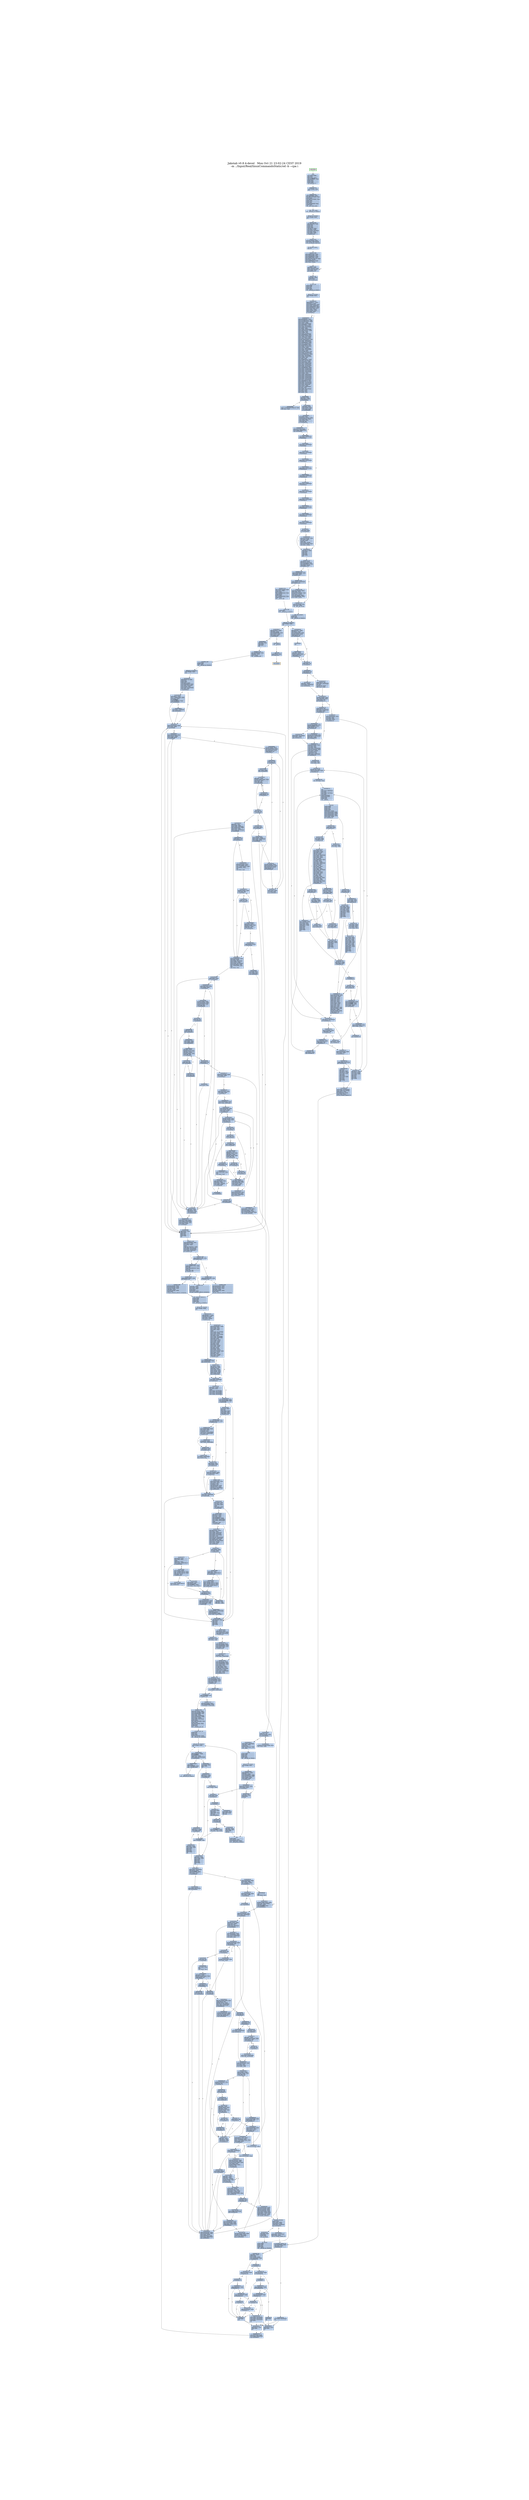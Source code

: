 digraph G {
node[shape=rectangle,style=filled,fillcolor=lightsteelblue,color=lightsteelblue]
bgcolor="transparent"
graph [label="Jakstab v0.8.4-devel   Mon Oct 21 23:02:24 CEST 2019\n-m ../Input/Real/linuxCommandsStatic/od -b --cpa i", labelloc=t, fontsize=35, pad=30]
"0x08048740_0"[label="start\nxorl %ebp, %ebp\lpopl %esi\lmovl %esp, %ecx\landl $0xfffffff0, %esp\lpushl %eax\lpushl %esp\lpushl %edx\lcall 0x08048773\l"];
"0x08048750_0"[label="0x08048750\naddl $0xb08b0, %ebx\lleal -685152(%ebx), %eax\lpushl %eax\lleal -685312(%ebx), %eax\lpushl %eax\lpushl %ecx\lpushl %esi\lmovl $0x804bcff, %eax\lpushl %eax\lcall __libc_start_main\l"];
"0x08048773_0"[label="0x08048773\nmovl (%esp), %ebx\lret\l"];
"0x08048780_0"[label="_dl_relocate_static_...\nrepz ret\l"];
"0x08048790_0"[label="__x86.get_pc_thunk.b...\nmovl (%esp), %ebx\lret\l"];
"0x0804ccad_0"[label="__x86.get_pc_thunk.a...\nmovl (%esp), %eax\lret\l"];
"0x0804ccb1_0"[label="__x86.get_pc_thunk.s...\nmovl (%esp), %esi\lret\l"];
"0x0804ccb5_0"[label="__x86.get_pc_thunk.d...\nmovl (%esp), %edi\lret\l"];
"0x0804f7d6_0"[label="__x86.get_pc_thunk.d...\nmovl (%esp), %edx\lret\l"];
"0x0804fb31_0"[label="__x86.get_pc_thunk.c...\nmovl (%esp), %ecx\lret\l"];
"0x08050bf0_0"[label="__udivdi3\npushl %ebp\lpushl %edi\lpushl %esi\lpushl %ebx\lsubl $0x1c, %esp\lmovl 0x3c(%esp), %edx\lmovl 0x30(%esp), %ebp\lmovl 0x34(%esp), %esi\lmovl 0x38(%esp), %ebx\ltestl %edx, %edx\ljne 0x08050c40\l"];
"0x08050c0b_0"[label="0x08050c0b\ncmpl %esi, %ebx\lja 0x08050cd0\l"];
"0x08050c13_0"[label="0x08050c13\ntestl %ebx, %ebx\lmovl %ebx, %ecx\ljne 0x08050c24\l"];
"0x08050c19_0"[label="0x08050c19\nmovl $0x1, %eax\lxorl %edx, %edx\ldivl %ebx, %eax\lmovl %eax, %ecx\l"];
"0x08050c24_0"[label="0x08050c24\nxorl %edx, %edx\lmovl %esi, %eax\ldivl %ecx, %eax\lmovl %eax, %esi\lmovl %ebp, %eax\lmovl %esi, %edi\ldivl %ecx, %eax\lmovl %edi, %edx\laddl $0x1c, %esp\lpopl %ebx\lpopl %esi\lpopl %edi\lpopl %ebp\lret\l"];
"0x08050c40_0"[label="0x08050c40\ncmpl %esi, %edx\lja 0x08050cc0\l"];
"0x08050c44_0"[label="0x08050c44\nbsrl %edx, %edi\lxorl $0x1f, %edi\lje 0x08050ce8\l"];
"0x08050c50_0"[label="0x08050c50\nmovl %edi, %ecx\lmovl $0x20, %eax\lsubl %edi, %eax\lshll %cl, %edx\lmovl %edx, 0x8(%esp)\lmovl %eax, %ecx\lmovl %ebx, %edx\lshrl %cl, %edx\lmovl 0x8(%esp), %ecx\lorl %edx, %ecx\lmovl %esi, %edx\lmovl %ecx, 0x8(%esp)\lmovl %edi, %ecx\lshll %cl, %ebx\lmovl %eax, %ecx\lshrl %cl, %edx\lmovl %edi, %ecx\lmovl %ebx, 0xc(%esp)\lshll %cl, %esi\lmovl %ebp, %ebx\lmovl %eax, %ecx\lshrl %cl, %ebx\lorl %ebx, %esi\lmovl %esi, %eax\ldivl 0x8(%esp), %eax\lmovl %edx, %esi\lmovl %eax, %ebx\lmull 0xc(%esp), %eax\lcmpl %edx, %esi\ljb 0x08050ca7\l"];
"0x08050c9b_0"[label="0x08050c9b\nmovl %edi, %ecx\lshll %cl, %ebp\lcmpl %eax, %ebp\ljae 0x08050d00\l"];
"0x08050ca3_0"[label="0x08050ca3\ncmpl %edx, %esi\ljne 0x08050d00\l"];
"0x08050ca7_0"[label="0x08050ca7\nleal -1(%ebx), %eax\lxorl %edi, %edi\lmovl %edi, %edx\laddl $0x1c, %esp\lpopl %ebx\lpopl %esi\lpopl %edi\lpopl %ebp\lret\l"];
"0x08050cc0_0"[label="0x08050cc0\nxorl %edi, %edi\lxorl %eax, %eax\l"];
"0x08050cc4_0"[label="0x08050cc4\nmovl %edi, %edx\laddl $0x1c, %esp\lpopl %ebx\lpopl %esi\lpopl %edi\lpopl %ebp\lret\l"];
"0x08050cd0_0"[label="0x08050cd0\nxorl %edi, %edi\lmovl %ebp, %eax\lmovl %esi, %edx\ldivl %ebx, %eax\lmovl %edi, %edx\laddl $0x1c, %esp\lpopl %ebx\lpopl %esi\lpopl %edi\lpopl %ebp\lret\l"];
"0x08050ce8_0"[label="0x08050ce8\ncmpl %esi, %edx\ljb 0x08050cf2\l"];
"0x08050cec_0"[label="0x08050cec\nxorl %eax, %eax\lcmpl %ebp, %ebx\lja 0x08050cc4\l"];
"0x08050cf2_0"[label="0x08050cf2\nmovl $0x1, %eax\ljmp 0x08050cc4\l"];
"0x08050d00_0"[label="0x08050d00\nmovl %ebx, %eax\lxorl %edi, %edi\ljmp 0x08050cc4\l"];
"0x08050e30_0"[label="get_common_indeces.c...\npushl %ebp\lpushl %edi\lpushl %esi\lpushl %ebx\lcall __x86.get_pc_thunk.bp\l"];
"0x08050e39_0"[label="0x08050e39\naddl $0xa81c7, %ebp\lsubl $0x108, %esp\ltestl %eax, %eax\lmovl %ecx, (%esp)\lje 0x08051018\l"];
"0x08050e50_0"[label="0x08050e50\nmovl $0x80fad80, %ebp\lmovl %eax, %esi\lmovl %edx, %edi\lmovl $0x1, %eax\lcpuid \lmovl %edx, 0x14(%ebp)\lmovl %eax, %edx\lmovl %ecx, 0x10(%ebp)\lshrl $0x8, %edx\lmovl %ebx, 0xc(%ebp)\lmovl %eax, 0x8(%ebp)\landl $0xf, %edx\lmovl (%esp), %ecx\lmovl %edx, (%esi)\lmovl %eax, %edx\lshrl $0x4, %edx\landl $0xf, %edx\lmovl %edx, (%edi)\lmovl %eax, %edx\lshrl $0xc, %edx\landl $0xf0, %edx\lmovl %edx, (%ecx)\lmovl 0x11c(%esp), %edx\lmovl %eax, %ecx\landl $0xf, %ecx\lmovl %ecx, (%edx)\lcmpl $0xf, (%esi)\lje 0x08051001\l"];
"0x08050ea8_0"[label="0x08050ea8\ncmpl $0x6, 0x4(%ebp)\ljle 0x08050ec3\l"];
"0x08050eae_0"[label="0x08050eae\nmovl $0x7, %eax\lxorl %ecx, %ecx\lcpuid \lmovl %eax, 0x18(%ebp)\lmovl %ebx, 0x1c(%ebp)\lmovl %ecx, 0x20(%ebp)\lmovl %edx, 0x24(%ebp)\l"];
"0x08050ec3_0"[label="0x08050ec3\nmovl 0x10(%ebp), %ebx\ltestl $0x8000000, %ebx\lje 0x08050ff6\l"];
"0x08050ed2_0"[label="0x08050ed2\nxorl %ecx, %ecx\llgdt %ax\lmovl %eax, %edx\landl $0x6, %edx\lcmpl $0x6, %edx\lje 0x08051023\l"];
"0x08050ee5_0"[label="0x08050ee5\ncmpl $0xc, 0x4(%ebp)\ljle 0x08050ff6\l"];
"0x08050eef_0"[label="0x08050eef\nmovl $0xd, %esi\lxorl %ecx, %ecx\lmovl %esi, %eax\lcpuid \ltestl %ebx, %ebx\lje 0x08050ff6\l"];
"0x08050f02_0"[label="0x08050f02\naddl $0x7f, %ebx\lmovl %esi, %eax\lmovl $0x1, %ecx\landl $0xffffffc0, %ebx\lmovl %ebx, 0x40(%ebp)\lmovl %ebx, 0x44(%ebp)\lcpuid \ltestb $0x2, %al\lje 0x08050ff6\l"];
"0x08050f1f_0"[label="0x08050f1f\nleal 0x8(%esp), %ecx\lmovl $0x3, %eax\lmovl %ebp, 0x4(%esp)\lmovl $0x0, 0x8(%esp)\lmovl $0xa0, 0xc(%esp)\lmovl $0x2, %esi\lmovl $0x240, 0x10(%esp)\lmovl $0xa0, 0x88(%esp)\lleal 0x88(%esp), %edi\lmovl $0x100, 0x8c(%esp)\lmovl %ecx, (%esp)\lmovl %eax, %ebp\ljmp 0x08050fac\l"];
"0x08050f70_0"[label="0x08050f70\nmovl $0xd, %eax\lmovl %esi, %ecx\lcpuid \lcmpl $0x2, %esi\lmovl %eax, (%edi,%esi,4)\lje 0x08050fa6\l"];
"0x08050f81_0"[label="0x08050f81\nmovl (%esp), %ebx\lmovl -4(%edi,%esi,4), %eax\laddl -4(%ebx,%esi,4), %eax\landl $0x2, %ecx\lje 0x0805108e\l"];
"0x08050f95_0"[label="0x08050f95\nmovl (%esp), %ecx\laddl $0x3f, %eax\landl $0xffffffc0, %eax\lmovl %eax, (%ecx,%esi,4)\l"];
"0x08050fa1_0"[label="0x08050fa1\ncmpl $0x20, %ebp\lje 0x08050fd2\l"];
"0x08050fa6_0"[label="0x08050fa6\naddl $0x1, %esi\laddl $0x1, %ebp\l"];
"0x08050fac_0"[label="0x08050fac\nmovl $0xee, %eax\lbtl %esi, %eax\ljb 0x08050f70\l"];
"0x08050fb6_0"[label="0x08050fb6\ncmpl $0x2, %esi\lmovl $0x0, (%edi,%esi,4)\lje 0x08050fa6\l"];
"0x08050fc2_0"[label="0x08050fc2\nmovl (%esp), %ebx\lmovl -4(%edi,%esi,4), %eax\laddl -4(%ebx,%esi,4), %eax\lmovl %eax, (%ebx,%esi,4)\ljmp 0x08050fa1\l"];
"0x08050fd2_0"[label="0x08050fd2\nmovl 0x104(%esp), %eax\laddl 0x84(%esp), %eax\lmovl 0x4(%esp), %ebp\lje 0x08050ff6\l"];
"0x08050fe6_0"[label="0x08050fe6\norl $0x400000, 0x48(%ebp)\laddl $0x7f, %eax\landl $0xffffffc0, %eax\lmovl %eax, 0x40(%ebp)\l"];
"0x08050ff6_0"[label="0x08050ff6\naddl $0x108, %esp\lpopl %ebx\lpopl %esi\lpopl %edi\lpopl %ebp\lret\l"];
"0x08051001_0"[label="0x08051001\nshrl $0x14, %eax\lmovzbl %al, %eax\laddl $0xf, %eax\lmovl %eax, (%esi)\lmovl (%esp), %eax\lmovl (%eax), %eax\laddl %eax, (%edi)\ljmp 0x08050ea8\l"];
"0x08051018_0"[label="0x08051018\nmovl $0x80fad80, %ebp\ljmp 0x08050ea8\l"];
"0x08051023_0"[label="0x08051023\ntestl $0x10000000, %ebx\lje 0x0805104a\l"];
"0x0805102b_0"[label="0x0805102b\nmovl 0x48(%ebp), %edx\lmovl %edx, %ecx\lorl $0x40, %ecx\ltestb $0x20, 0x1c(%ebp)\lmovl %ecx, 0x48(%ebp)\lje 0x08051045\l"];
"0x0805103c_0"[label="0x0805103c\norl $0x440, %edx\lmovl %edx, 0x48(%ebp)\l"];
"0x08051045_0"[label="0x08051045\nandb $0x10, %bh\ljne 0x08051085\l"];
"0x0805104a_0"[label="0x0805104a\nandl $0xe0, %eax\lcmpl $0xe0, %eax\ljne 0x08050ee5\l"];
"0x0805105a_0"[label="0x0805105a\nmovl 0x1c(%ebp), %edx\ltestl $0x10000, %edx\lje 0x08050ee5\l"];
"0x08051069_0"[label="0x08051069\nmovl 0x48(%ebp), %eax\lmovl %eax, %ecx\lorb $0x10, %ah\lorb $0x30, %ch\landl $0x20000, %edx\lcmovnel %ecx, %eax\lmovl %eax, 0x48(%ebp)\ljmp 0x08050ee5\l"];
"0x08051085_0"[label="0x08051085\norl $0x80, 0x48(%ebp)\ljmp 0x0805104a\l"];
"0x0805108e_0"[label="0x0805108e\nmovl %eax, (%ebx,%esi,4)\ljmp 0x08050fa1\l"];
"0x080510a0_0"[label="__libc_start_main\ncall __x86.get_pc_thunk.ax\l"];
"0x080510a5_0"[label="0x080510a5\naddl $0xa7f5b, %eax\lpushl %edi\lpushl %esi\lpushl %ebx\lsubl $0x70, %esp\lmovl $0x0, %edx\lmovl %eax, 0xc(%esp)\lxorl %eax, %eax\ltestl %edx, %edx\lje 0x080510c9\l"];
"0x080510c9_0"[label="0x080510c9\nmovl 0xc(%esp), %edi\lmovl %eax, 0xe10(%edi)\lcall _dl_relocate_static_pie\l"];
"0x080510d8_0"[label="0x080510d8\nmovl 0x88(%esp), %eax\lmovl 0x84(%esp), %esi\lmovl $0x80fad44, %edx\lmovl 0x98(%esp), %ecx\lleal 0x4(%eax,%esi,4), %eax\lmovl %eax, (%edx)\lmovl $0x80f8ec8, %edx\lmovl %ecx, (%edx)\l"];
"0x08051101_0"[label="0x08051101\naddl $0x4, %eax\lmovl -4(%eax), %edx\ltestl %edx, %edx\ljne 0x08051101\l"];
"0x0805110b_0"[label="0x0805110b\nsubl $0xc, %esp\lpushl %eax\lcall _dl_aux_init\l"];
"0x08051114_0"[label="0x08051114\naddl $0x10, %esp\lmovl 0xc(%esp), %esi\lmovl $0x80fb378, %eax\lcmpl $0x0, (%eax)\ljne 0x08051152\l"];
"0x08051126_0"[label="0x08051126\nmovl $0x8048000, %edx\ltestl %edx, %edx\lje 0x08051152\l"];
"0x08051130_0"[label="0x08051130\ncmpw $0x20, 0x2a(%edx)\ljne 0x08051524\l"];
"0x0805113b_0"[label="0x0805113b\nmovl 0x1c(%edx), %ecx\laddl %edx, %ecx\lmovzwl 0x2c(%edx), %edx\lmovl %ecx, (%eax)\lmovl 0xc(%esp), %eax\lmovl $0x80fb398, %eax\lmovl %edx, (%eax)\l"];
"0x08051152_0"[label="0x08051152\nmovl 0xc(%esp), %esi\lmovl %esi, %ebx\lcall __libc_init_secure\l"];
"0x0805115d_0"[label="0x0805115d\nmovl $0x80fad44, %eax\lsubl $0xc, %esp\lpushl (%eax)\lcall __tunables_init\l"];
"0x0805116d_0"[label="0x0805116d\nmovl $0x80fad80, %esi\laddl $0x10, %esp\lxorl %eax, %eax\lcpuid \lcmpl $0x756e6547, %ebx\lmovl $0x0, 0x1c(%esp)\lmovl $0x0, 0x20(%esp)\lmovl %eax, 0x4(%esi)\ljne 0x0805145f\l"];
"0x08051199_0"[label="0x08051199\ncmpl $0x6c65746e, %ecx\ljne 0x0805145f\l"];
"0x080511a5_0"[label="0x080511a5\ncmpl $0x49656e69, %edx\lje 0x080515eb\l"];
"0x080511b1_0"[label="0x080511b1\nsubl $0xc, %esp\lxorl %eax, %eax\lxorl %ecx, %ecx\lpushl $0x0\lxorl %edx, %edx\lcall get_common_indeces.constprop.1\l"];
"0x080511c1_0"[label="0x080511c1\naddl $0x10, %esp\lmovl $0x3, %eax\l"];
"0x080511c9_0"[label="0x080511c9\nmovl 0xc(%esp), %ecx\lmovl $0x80fad80, %edx\lmovl 0x14(%edx), %ecx\ltestb $0x1, %ch\lje 0x080511e2\l"];
"0x080511db_0"[label="0x080511db\norl $0x4000, 0x48(%edx)\l"];
"0x080511e2_0"[label="0x080511e2\nandb $0xffffff80, %ch\lje 0x080511f8\l"];
"0x080511e7_0"[label="0x080511e7\nmovl 0xc(%esp), %ecx\lmovl $0x80fad80, %edx\lorl $0x8000, 0x48(%edx)\l"];
"0x080511f8_0"[label="0x080511f8\nmovl 0xc(%esp), %edi\lmovl 0x1c(%esp), %edx\lmovl $0x80fad80, %esi\lmovl %edi, %ebx\lmovl %edx, 0x38(%esi)\lmovl 0x20(%esp), %edx\lmovl %eax, (%esi)\lmovl %edx, 0x3c(%esi)\lpushl %eax\lleal -390128(%edi), %eax\lpushl %eax\lleal 0x3c(%esp), %eax\lpushl %eax\lpushl $0x0\lcall __tunable_get_val\l"];
"0x0805145f_0"[label="0x0805145f\ncmpl $0x68747541, %ebx\lsete %bl\lcmpl $0x444d4163, %ecx\lsete %al\ltestb %al, %bl\lje 0x080511b1\l"];
"0x08051479_0"[label="0x08051479\ncmpl $0x69746e65, %edx\ljne 0x080511b1\l"];
"0x08051485_0"[label="0x08051485\nleal 0x2c(%esp), %ecx\lleal 0x20(%esp), %edx\lleal 0x1c(%esp), %eax\lsubl $0xc, %esp\lleal 0x3c(%esp), %ebx\lpushl %ebx\lcall get_common_indeces.constprop.1\l"];
"0x08051524_0"[label="0x08051524\nleal -203672(%esi), %eax\lmovl %esi, %ebx\lpushl %eax\lleal -203856(%esi), %eax\lpushl $0xb4\lpushl %eax\lleal -203800(%esi), %eax\lpushl %eax\lcall __assert_fail\l"];
"0x080515eb_0"[label="0x080515eb\nleal 0x20(%esp), %edx\lleal 0x24(%esp), %ecx\lleal 0x1c(%esp), %eax\lsubl $0xc, %esp\lleal 0x34(%esp), %ebx\lpushl %ebx\lcall get_common_indeces.constprop.1\l"];
"0x08051604_0"[label="0x08051604\naddl $0x10, %esp\lmovl 0x48(%esi), %edx\lcmpl $0x6, 0x1c(%esp)\lje 0x08051657\l"];
"0x08051611_0"[label="0x08051611\nmovl 0xc(%esp), %eax\lmovl $0x80fad80, %edx\lmovl 0x48(%edx), %eax\ltestb $0x4, %ah\lje 0x08051629\l"];
"0x08051623_0"[label="0x08051623\norb $0x8, %ah\lmovl %eax, 0x48(%edx)\l"];
"0x08051629_0"[label="0x08051629\nmovl 0xc(%esp), %eax\lmovl $0x80fad80, %edx\lmovl 0x48(%edx), %eax\lmovl %eax, %ecx\lorl $0x20000, %eax\lorl $0x100000, %ecx\ltestb $0x8, 0x1f(%edx)\lcmovel %ecx, %eax\lmovl %eax, 0x48(%edx)\lmovl $0x1, %eax\ljmp 0x080511c9\l"];
"0x080517a2_0"[label="__x86.get_pc_thunk.b...\nmovl (%esp), %ebp\lret\l"];
"0x080543e0_0"[label="__assert_fail\npushl %ebx\lcall __x86.get_pc_thunk.bx\l"];
"0x08096080_0"[label="__sbrk\npushl %ebp\lpushl %edi\lpushl %esi\lpushl %ebx\lcall __x86.get_pc_thunk.si\l"];
"0x08096089_0"[label="0x08096089\naddl $0x62f77, %esi\lsubl $0xc, %esp\lmovl $0x80fae0c, %ebp\lmovl 0x20(%esp), %edi\lmovl (%ebp), %ebx\ltestl %ebx, %ebx\lje 0x080960ad\l"];
"0x080960a3_0"[label="0x080960a3\nmovl 0xe10(%esi), %eax\ltestl %eax, %eax\lje 0x080960c1\l"];
"0x080960ad_0"[label="0x080960ad\nsubl $0xc, %esp\lpushl $0x0\lcall brk\l"];
"0x080960b7_0"[label="0x080960b7\naddl $0x10, %esp\ltestl %eax, %eax\ljs 0x080960e0\l"];
"0x080960be_0"[label="0x080960be\nmovl (%ebp), %ebx\l"];
"0x080960c1_0"[label="0x080960c1\ncmpl $0x0, %edi\lje 0x080960e5\l"];
"0x080960c6_0"[label="0x080960c6\njle 0x08096110\l"];
"0x080960c8_0"[label="0x080960c8\nmovl %ebx, %eax\laddl %edi, %eax\lsetb %al\l"];
"0x080960cf_0"[label="0x080960cf\ntestb %al, %al\lje 0x080960f0\l"];
"0x080960d3_0"[label="0x080960d3\nmovl $0xffffffe0, %eax\lmovl $0xc, %gs:(%eax)\l"];
"0x080960e0_0"[label="0x080960e0\nmovl $0xffffffff, %ebx\l"];
"0x080960e5_0"[label="0x080960e5\naddl $0xc, %esp\lmovl %ebx, %eax\lpopl %ebx\lpopl %esi\lpopl %edi\lpopl %ebp\lret\l"];
"0x080960f0_0"[label="0x080960f0\nsubl $0xc, %esp\laddl %ebx, %edi\lpushl %edi\lcall brk\l"];
"0x080960fb_0"[label="0x080960fb\naddl $0x10, %esp\ltestl %eax, %eax\ljs 0x080960e0\l"];
"0x08096102_0"[label="0x08096102\naddl $0xc, %esp\lmovl %ebx, %eax\lpopl %ebx\lpopl %esi\lpopl %edi\lpopl %ebp\lret\l"];
"0x08096110_0"[label="0x08096110\nmovl %edi, %eax\lnegl %eax\lcmpl %ebx, %eax\lseta %al\ljmp 0x080960cf\l"];
"0x080987a0_0"[label="do_tunable_update_va...\nmovl 0x4(%eax), %ecx\lcmpl $0x3, %ecx\lje 0x080987f0\l"];
"0x080987a8_0"[label="0x080987a8\ncmpl $0x1, %ecx\lpushl %ebx\lmovl (%edx), %ebx\lmovl 0x4(%edx), %edx\lje 0x080987c8\l"];
"0x080987b3_0"[label="0x080987b3\njae 0x080987c8\l"];
"0x080987b5_0"[label="0x080987b5\ncmpl 0xc(%eax), %edx\ljle 0x080987f8\l"];
"0x080987ba_0"[label="0x080987ba\ncmpl 0x14(%eax), %edx\ljl 0x080987e0\l"];
"0x080987bf_0"[label="0x080987bf\njle 0x080987db\l"];
"0x080987c1_0"[label="0x080987c1\npopl %ebx\lret\l"];
"0x080987c8_0"[label="0x080987c8\ncmpl 0xc(%eax), %edx\lja 0x080987d4\l"];
"0x080987cd_0"[label="0x080987cd\njb 0x080987c1\l"];
"0x080987cf_0"[label="0x080987cf\ncmpl 0x8(%eax), %ebx\ljb 0x080987c1\l"];
"0x080987d4_0"[label="0x080987d4\ncmpl 0x14(%eax), %edx\ljb 0x080987e0\l"];
"0x080987d9_0"[label="0x080987d9\nja 0x080987c1\l"];
"0x080987db_0"[label="0x080987db\ncmpl 0x10(%eax), %ebx\lja 0x080987c1\l"];
"0x080987e0_0"[label="0x080987e0\nmovl %ebx, 0x18(%eax)\lmovl %edx, 0x1c(%eax)\lmovb $0x1, 0x20(%eax)\lpopl %ebx\lret\l"];
"0x080987f0_0"[label="0x080987f0\nmovl %edx, 0x18(%eax)\lret\l"];
"0x080987f8_0"[label="0x080987f8\njl 0x080987c1\l"];
"0x080987fa_0"[label="0x080987fa\ncmpl 0x8(%eax), %ebx\ljae 0x080987ba\l"];
"0x080987ff_0"[label="0x080987ff\npopl %ebx\lret\l"];
"0x08098810_0"[label="tunable_initialize\npushl %ebx\lmovl %eax, %ebx\lsubl $0x18, %esp\lcmpl $0x3, 0x4(%eax)\ljne 0x08098830\l"];
"0x0809881c_0"[label="0x0809881c\nmovb $0x1, 0x20(%eax)\lmovl %ebx, %eax\lcall do_tunable_update_val\l"];
"0x08098827_0"[label="0x08098827\naddl $0x18, %esp\lpopl %ebx\lret\l"];
"0x08098830_0"[label="0x08098830\nsubl $0x8, %esp\lpushl $0x0\lpushl %edx\lcall _dl_strtoul\l"];
"0x0809883b_0"[label="0x0809883b\nmovl %eax, 0x18(%esp)\lmovl %edx, 0x1c(%esp)\laddl $0x10, %esp\lleal 0x8(%esp), %edx\lmovl %ebx, %eax\lcall do_tunable_update_val\l"];
"0x08098851_0"[label="0x08098851\naddl $0x18, %esp\lpopl %ebx\lret\l"];
"0x08098880_0"[label="__tunables_init\npushl %ebp\lpushl %edi\lcall __x86.get_pc_thunk.di\l"];
"0x08098887_0"[label="0x08098887\naddl $0x60779, %edi\lpushl %esi\lpushl %ebx\lsubl $0x3c, %esp\lmovl $0x80f8ecc, %eax\lmovl %edi, 0xc(%esp)\lmovl (%eax), %esi\lmovl %eax, 0x18(%esp)\ltestl %esi, %esi\lje 0x080988c0\l"];
"0x080988a6_0"[label="0x080988a6\nmovl $0x21, %eax\lleal -173993(%edi), %ebx\lxorl %ecx, %ecx\lint $0xffffff80\lcmpl $0xfffff000, %eax\ljbe 0x08098bcb\l"];
"0x080988c0_0"[label="0x080988c0\nmovl 0x50(%esp), %eax\ltestl %eax, %eax\lje 0x080989ff\l"];
"0x080988cc_0"[label="0x080988cc\nmovl 0x50(%esp), %eax\lmovl (%eax), %ebp\ltestl %ebp, %ebp\lje 0x080989ff\l"];
"0x080988da_0"[label="0x080988da\nmovzbl (%ebp), %ecx\lmovl 0x50(%esp), %eax\lleal 0x4(%eax), %ebx\lcmpb $0x3d, %cl\lje 0x08098a72\l"];
"0x080988ee_0"[label="0x080988ee\ntestb %cl, %cl\lje 0x08098a72\l"];
"0x080988f6_0"[label="0x080988f6\nxorl %eax, %eax\ljmp 0x08098905\l"];
"0x08098900_0"[label="0x08098900\ncmpb $0x3d, %dl\lje 0x08098913\l"];
"0x08098905_0"[label="0x08098905\naddl $0x1, %eax\lmovzbl (%ebp,%eax), %edx\lmovl %eax, %esi\ltestb %dl, %dl\ljne 0x08098900\l"];
"0x08098913_0"[label="0x08098913\ntestb %dl, %dl\lje 0x08098a50\l"];
"0x0809891b_0"[label="0x0809891b\naddl $0x1, %esi\ltestl %ebx, %ebx\lmovl %ebx, 0x8(%esp)\lleal (%ebp,%esi), %eax\lmovl %ecx, %edi\lmovl %eax, 0x14(%esp)\lje 0x080989ff\l"];
"0x08098934_0"[label="0x08098934\ncmpb $0x47, %cl\ljne 0x08098971\l"];
"0x08098939_0"[label="0x08098939\nmovl 0xc(%esp), %ecx\lleal 0x1(%ebp), %eax\lleal -174007(%ecx), %ebx\lmovl $0x4c, %ecx\lnop \lleal (%esi), %esi\l"];
"0x08098950_0"[label="0x08098950\nmovzbl (%eax), %edx\ltestb %dl, %dl\lje 0x08098971\l"];
"0x08098957_0"[label="0x08098957\ncmpb %cl, %dl\ljne 0x08098971\l"];
"0x0809895b_0"[label="0x0809895b\naddl $0x1, %ebx\lmovzbl (%ebx), %ecx\laddl $0x1, %eax\ltestb %cl, %cl\ljne 0x08098950\l"];
"0x08098968_0"[label="0x08098968\ncmpb $0x3d, (%eax)\lje 0x08098aff\l"];
"0x08098971_0"[label="0x08098971\nmovl 0x18(%esp), %eax\lxorl %edi, %edi\lmovl %ebp, 0x4(%esp)\lmovl (%eax), %eax\lmovl %eax, 0x10(%esp)\lmovl 0xc(%esp), %eax\lleal -1344(%eax), %esi\lnop \lleal (%esi), %esi\l"];
"0x08098990_0"[label="0x08098990\ncmpb $0x0, (%esi)\ljne 0x080989e0\l"];
"0x08098995_0"[label="0x08098995\nmovl 0x8(%esi), %ebp\ltestl %ebp, %ebp\lje 0x080989e0\l"];
"0x0809899c_0"[label="0x0809899c\nmovzbl (%ebp), %edx\lmovl 0x4(%esp), %ebx\lmovzbl (%ebx), %eax\ltestb %dl, %dl\lje 0x080989d8\l"];
"0x080989ab_0"[label="0x080989ab\ntestb %al, %al\lje 0x080989e0\l"];
"0x080989af_0"[label="0x080989af\ncmpb %al, %dl\ljne 0x080989e0\l"];
"0x080989b3_0"[label="0x080989b3\nmovl %ebp, %ecx\lmovl %ebx, %edx\ljmp 0x080989c8\l"];
"0x080989c0_0"[label="0x080989c0\ncmpb %al, %bl\ljne 0x080989e0\l"];
"0x080989c4_0"[label="0x080989c4\ntestb %al, %al\lje 0x080989e0\l"];
"0x080989c8_0"[label="0x080989c8\naddl $0x1, %ecx\lmovzbl (%ecx), %ebx\laddl $0x1, %edx\lmovzbl (%edx), %eax\ltestb %bl, %bl\ljne 0x080989c0\l"];
"0x080989d8_0"[label="0x080989d8\ncmpb $0x3d, %al\lje 0x08098a10\l"];
"0x080989dc_0"[label="0x080989dc\nleal (%esi), %esi\l"];
"0x080989e0_0"[label="0x080989e0\naddl $0x1, %edi\laddl $0x2c, %esi\lcmpl $0x16, %edi\ljne 0x08098990\l"];
"0x080989eb_0"[label="0x080989eb\nmovl 0x8(%esp), %eax\lmovl %eax, 0x50(%esp)\lmovl 0x50(%esp), %eax\ltestl %eax, %eax\ljne 0x080988cc\l"];
"0x080989ff_0"[label="0x080989ff\naddl $0x3c, %esp\lpopl %ebx\lpopl %esi\lpopl %edi\lpopl %ebp\lret\l"];
"0x08098a10_0"[label="0x08098a10\nmovl 0x10(%esp), %edx\ltestl %edx, %edx\lje 0x08098a24\l"];
"0x08098a18_0"[label="0x08098a18\nmovl 0x4(%esi), %eax\ltestl %eax, %eax\lje 0x08098a7b\l"];
"0x08098a1f_0"[label="0x08098a1f\ncmpl $0x2, %eax\ljne 0x080989e0\l"];
"0x08098a24_0"[label="0x08098a24\nimull $0x2c, %edi, %eax\lmovl 0xc(%esp), %edi\lmovl 0x14(%esp), %edx\lleal -1376(%edi,%eax), %eax\lcall tunable_initialize\l"];
"0x08098a3b_0"[label="0x08098a3b\nmovl 0x8(%esp), %eax\lmovl %eax, 0x50(%esp)\ljmp 0x080988c0\l"];
"0x08098a50_0"[label="0x08098a50\ntestl %ebx, %ebx\lje 0x080989ff\l"];
"0x08098a54_0"[label="0x08098a54\nmovl (%ebx), %ebp\lmovl %ebx, 0x50(%esp)\ltestl %ebp, %ebp\lje 0x080989ff\l"];
"0x08098a5e_0"[label="0x08098a5e\nmovzbl (%ebp), %ecx\lmovl 0x50(%esp), %eax\lleal 0x4(%eax), %ebx\lcmpb $0x3d, %cl\ljne 0x080988ee\l"];
"0x08098a72_0"[label="0x08098a72\nmovl %ecx, %edx\lxorl %esi, %esi\ljmp 0x08098913\l"];
"0x08098a7b_0"[label="0x08098a7b\nmovl 0x50(%esp), %eax\lmovl %eax, 0x8(%esp)\l"];
"0x08098a83_0"[label="0x08098a83\nmovl 0x8(%esp), %eax\lmovl (%eax), %eax\ltestl %eax, %eax\lje 0x08098ad4\l"];
"0x08098a8d_0"[label="0x08098a8d\nmovzbl (%ebp), %ecx\lmovzbl (%eax), %edx\ltestb %cl, %cl\lje 0x08098ac0\l"];
"0x08098a98_0"[label="0x08098a98\ntestb %dl, %dl\lje 0x08098ac5\l"];
"0x08098a9c_0"[label="0x08098a9c\ncmpb %dl, %cl\ljne 0x08098ac5\l"];
"0x08098aa0_0"[label="0x08098aa0\nmovl %ebp, %ecx\ljmp 0x08098ab0\l"];
"0x08098aa8_0"[label="0x08098aa8\ncmpb %dl, %bl\ljne 0x08098ac5\l"];
"0x08098aac_0"[label="0x08098aac\ntestb %dl, %dl\lje 0x08098ac5\l"];
"0x08098ab0_0"[label="0x08098ab0\naddl $0x1, %ecx\lmovzbl (%ecx), %ebx\laddl $0x1, %eax\lmovzbl (%eax), %edx\ltestb %bl, %bl\ljne 0x08098aa8\l"];
"0x08098ac0_0"[label="0x08098ac0\ncmpb $0x3d, %dl\lje 0x08098ae4\l"];
"0x08098ac5_0"[label="0x08098ac5\naddl $0x4, 0x8(%esp)\lmovl 0x8(%esp), %eax\lmovl (%eax), %eax\ltestl %eax, %eax\ljne 0x08098a8d\l"];
"0x08098ad4_0"[label="0x08098ad4\nmovl 0x50(%esp), %ecx\lmovl 0x4(%esi), %eax\lmovl %ecx, 0x8(%esp)\ljmp 0x08098a1f\l"];
"0x08098ae4_0"[label="0x08098ae4\nmovl 0x8(%esp), %eax\lnop \lleal (%esi), %esi\l"];
"0x08098af0_0"[label="0x08098af0\nmovl 0x4(%eax), %edx\laddl $0x4, %eax\lmovl %edx, -4(%eax)\ltestl %edx, %edx\ljne 0x08098af0\l"];
"0x08098afd_0"[label="0x08098afd\njmp 0x08098a83\l"];
"0x08098aff_0"[label="0x08098aff\nxorl %edx, %edx\lmovl %edi, %ecx\ljmp 0x08098b0f\l"];
"0x08098b08_0"[label="0x08098b08\nmovzbl 0x1(%ebp,%edx), %ecx\lmovl %eax, %edx\l"];
"0x08098b0f_0"[label="0x08098b0f\ntestb %cl, %cl\lleal 0x1(%edx), %eax\ljne 0x08098b08\l"];
"0x08098b16_0"[label="0x08098b16\nmovl %edx, 0x4(%esp)\lsubl $0xc, %esp\lpushl %eax\lmovl 0x1c(%esp), %ebx\lcall __sbrk\l"];
"0x08098b27_0"[label="0x08098b27\nmovl %eax, 0x34(%esp)\laddl $0x10, %esp\lcmpl $0xffffffff, %eax\lmovl %eax, %ecx\lje 0x08098d90\l"];
"0x08098b39_0"[label="0x08098b39\nmovl 0x4(%esp), %edx\ltestl %edx, %edx\lleal -1(%edx), %eax\lje 0x08098d76\l"];
"0x08098b48_0"[label="0x08098b48\nnop \lleal (%esi), %esi\l"];
"0x08098b50_0"[label="0x08098b50\nmovzbl (%ebp,%eax), %edx\lmovb %dl, (%ecx,%eax)\lsubl $0x1, %eax\lcmpl $0xffffffff, %eax\ljne 0x08098b50\l"];
"0x08098b60_0"[label="0x08098b60\naddl 0x24(%esp), %esi\lmovl %esi, 0x2c(%esp)\lje 0x08098bb4\l"];
"0x08098b6a_0"[label="0x08098b6a\nmovzbl (%esi), %eax\lmovl %esi, %ebp\ltestb %al, %al\lmovb %al, 0x4(%esp)\lje 0x08098bb4\l"];
"0x08098b77_0"[label="0x08098b77\nmovl 0xc(%esp), %eax\lleal -1376(%eax), %eax\lmovl %eax, 0x28(%esp)\lleal (%esi), %esi\l"];
"0x08098b88_0"[label="0x08098b88\nmovzbl 0x4(%esp), %eax\lcmpb $0x3d, %al\lje 0x08098bda\l"];
"0x08098b91_0"[label="0x08098b91\ncmpb $0x3a, %al\lje 0x08098bda\l"];
"0x08098b95_0"[label="0x08098b95\ntestb %al, %al\lje 0x08098bb4\l"];
"0x08098b99_0"[label="0x08098b99\nxorl %edx, %edx\lnop \lleal (%esi), %esi\l"];
"0x08098ba0_0"[label="0x08098ba0\naddl $0x1, %edx\lmovzbl (%ebp,%edx), %eax\lcmpb $0x3d, %al\lje 0x08098be1\l"];
"0x08098bac_0"[label="0x08098bac\ncmpb $0x3a, %al\lje 0x08098be1\l"];
"0x08098bb0_0"[label="0x08098bb0\ntestb %al, %al\ljne 0x08098ba0\l"];
"0x08098bb4_0"[label="0x08098bb4\nmovl 0x50(%esp), %eax\lmovl 0x24(%esp), %edi\lmovl %edi, (%eax)\lmovl 0x8(%esp), %eax\lmovl %eax, 0x50(%esp)\ljmp 0x080988c0\l"];
"0x08098bcb_0"[label="0x08098bcb\nmovl $0x2, -416(%edi)\ljmp 0x080988c0\l"];
"0x08098bda_0"[label="0x08098bda\nmovzbl 0x4(%esp), %eax\lxorl %edx, %edx\l"];
"0x08098be1_0"[label="0x08098be1\ntestb %al, %al\lje 0x08098bb4\l"];
"0x08098be5_0"[label="0x08098be5\nleal 0x1(%ebp,%edx), %ecx\lcmpb $0x3a, %al\lmovzbl (%ecx), %ebx\lmovl %ecx, 0x10(%esp)\lmovb %bl, 0x1f(%esp)\lje 0x08098ce0\l"];
"0x08098bfc_0"[label="0x08098bfc\ntestb %bl, %bl\lje 0x08098d1f\l"];
"0x08098c04_0"[label="0x08098c04\ncmpb $0x3a, %bl\lje 0x08098d1f\l"];
"0x08098c0d_0"[label="0x08098c0d\nxorl %eax, %eax\ljmp 0x08098c1c\l"];
"0x08098c18_0"[label="0x08098c18\ntestb %dl, %dl\lje 0x08098c28\l"];
"0x08098c1c_0"[label="0x08098c1c\naddl $0x1, %eax\lmovzbl (%ecx,%eax), %edx\lcmpb $0x3a, %dl\ljne 0x08098c18\l"];
"0x08098c28_0"[label="0x08098c28\nmovl %eax, 0x20(%esp)\lmovb %dl, 0x1f(%esp)\l"];
"0x08098c30_0"[label="0x08098c30\nmovl 0x28(%esp), %edi\lxorl %esi, %esi\lleal (%esi), %esi\lleal (%edi), %edi\l"];
"0x08098c40_0"[label="0x08098c40\nmovl (%edi), %eax\lmovzbl (%eax), %edx\ltestb %dl, %dl\lje 0x08098cab\l"];
"0x08098c49_0"[label="0x08098c49\nmovzbl 0x4(%esp), %ecx\ltestb %cl, %cl\lje 0x08098c7d\l"];
"0x08098c52_0"[label="0x08098c52\ncmpb %cl, %dl\ljne 0x08098c7d\l"];
"0x08098c56_0"[label="0x08098c56\nmovl %ebp, %edx\ljmp 0x08098c68\l"];
"0x08098c60_0"[label="0x08098c60\ncmpb %bl, %cl\ljne 0x08098c7d\l"];
"0x08098c64_0"[label="0x08098c64\ntestb %bl, %bl\lje 0x08098c7d\l"];
"0x08098c68_0"[label="0x08098c68\naddl $0x1, %eax\lmovzbl (%eax), %ecx\laddl $0x1, %edx\lmovzbl (%edx), %ebx\ltestb %cl, %cl\ljne 0x08098c60\l"];
"0x08098c78_0"[label="0x08098c78\ncmpb $0x3d, %bl\lje 0x08098cb5\l"];
"0x08098c7d_0"[label="0x08098c7d\naddl $0x1, %esi\laddl $0x2c, %edi\lcmpl $0x16, %esi\ljne 0x08098c40\l"];
"0x08098c88_0"[label="0x08098c88\nmovl 0x10(%esp), %eax\lmovl 0x20(%esp), %edi\lcmpb $0x0, (%eax,%edi)\lje 0x08098bb4\l"];
"0x08098c9a_0"[label="0x08098c9a\nleal 0x1(%eax,%edi), %ebp\lmovzbl (%ebp), %eax\lmovb %al, 0x4(%esp)\ljmp 0x08098b88\l"];
"0x08098cab_0"[label="0x08098cab\nmovzbl 0x4(%esp), %ebx\lcmpb $0x3d, %bl\ljne 0x08098c7d\l"];
"0x08098cb5_0"[label="0x08098cb5\nmovl 0x18(%esp), %eax\lmovl (%eax), %ecx\ltestl %ecx, %ecx\lje 0x08098cf2\l"];
"0x08098cbf_0"[label="0x08098cbf\nimull $0x2c, %esi, %eax\lmovl 0xc(%esp), %edi\lmovl -1340(%edi,%eax), %eax\ltestl %eax, %eax\lje 0x08098d2c\l"];
"0x08098cd1_0"[label="0x08098cd1\nmovl 0x10(%esp), %ebp\l"];
"0x08098cd5_0"[label="0x08098cd5\ncmpl $0x2, %eax\lje 0x08098cf6\l"];
"0x08098cda_0"[label="0x08098cda\nmovl %ebp, 0x10(%esp)\ljmp 0x08098c88\l"];
"0x08098ce0_0"[label="0x08098ce0\nmovzbl 0x1f(%esp), %eax\lmovl 0x10(%esp), %ebp\lmovb %al, 0x4(%esp)\ljmp 0x08098b88\l"];
"0x08098cf2_0"[label="0x08098cf2\nmovl 0x10(%esp), %ebp\l"];
"0x08098cf6_0"[label="0x08098cf6\nmovl 0x10(%esp), %edx\lsubl 0x2c(%esp), %edx\laddl 0x14(%esp), %edx\lmovl 0x20(%esp), %eax\lmovb $0x0, (%edx,%eax)\limull $0x2c, %esi, %eax\laddl 0x28(%esp), %eax\lcall tunable_initialize\l"];
"0x08098d1f_0"[label="0x08098d1f\nmovl $0x0, 0x20(%esp)\ljmp 0x08098c30\l"];
"0x08098d2c_0"[label="0x08098d2c\ncmpb $0x0, 0x1f(%esp)\lje 0x08098d9d\l"];
"0x08098d33_0"[label="0x08098d33\nmovl 0x10(%esp), %eax\lmovl 0x20(%esp), %edi\lleal 0x1(%eax,%edi), %edx\lmovl %ebp, %eax\lmovzbl (%edx), %ecx\ltestb %cl, %cl\lje 0x08098d58\l"];
"0x08098d48_0"[label="0x08098d48\naddl $0x1, %edx\laddl $0x1, %eax\lmovb %cl, -1(%eax)\lmovzbl (%edx), %ecx\ltestb %cl, %cl\ljne 0x08098d48\l"];
"0x08098d58_0"[label="0x08098d58\nmovb $0x0, (%eax)\lmovl 0xc(%esp), %edi\limull $0x2c, %esi, %eax\lmovl $0x0, 0x20(%esp)\lmovl -1340(%edi,%eax), %eax\ljmp 0x08098cd5\l"];
"0x08098d76_0"[label="0x08098d76\nmovl 0x24(%esp), %ebx\ltestl %ebx, %ebx\lje 0x08098bb4\l"];
"0x08098d82_0"[label="0x08098d82\njmp 0x08098b60\l"];
"0x08098d90_0"[label="0x08098d90\nmovl $0x0, 0x24(%esp)\ljmp 0x08098bb4\l"];
"0x08098d9d_0"[label="0x08098d9d\nmovb $0x0, (%ebp)\ljmp 0x08098bb4\l"];
"0x08098db0_0"[label="__tunable_get_val\npushl %edi\lpushl %esi\lpushl %ebx\lmovl 0x10(%esp), %eax\lcall __x86.get_pc_thunk.dx\l"];
"0x08098e30_0"[label="_dl_aux_init\npushl %ebp\lpushl %edi\lpushl %esi\lpushl %ebx\lcall __x86.get_pc_thunk.cx\l"];
"0x08098e39_0"[label="0x08098e39\naddl $0x601c7, %ecx\lsubl $0x74, %esp\lmovl 0x88(%esp), %eax\lmovl %eax, 0x4(%esp)\lmovl $0x80fb364, %eax\lmovl 0x4(%esp), %edx\lmovl %edx, (%eax)\lmovl (%edx), %eax\ltestl %eax, %eax\lje 0x080990cd\l"];
"0x08098e63_0"[label="0x08098e63\nmovl $0x80fb38c, %esi\lmovl 0x1d60(%ecx), %edi\lmovl 0x1d64(%ecx), %ebp\lmovl (%esi), %ebx\lmovl %edi, 0x30(%esp)\lmovl $0x80f8ecc, %edi\lmovl %esi, 0x5c(%esp)\lmovl %ebp, 0x34(%esp)\lxorl %ebp, %ebp\lmovl %ebx, 0x48(%esp)\lmovl 0xb20(%ecx), %ebx\lmovl %ebp, %edx\lmovl (%edi), %esi\lmovl %edi, 0x10(%esp)\lmovl $0x80fb368, %edi\lmovl %ebx, 0x40(%esp)\lmovl -320(%ecx), %ebx\lmovl %esi, 0x4c(%esp)\lmovzwl 0xaec(%ecx), %esi\lmovl %edi, 0x68(%esp)\lmovl %ebx, 0x54(%esp)\lmovl $0x80fb3b0, %ebx\lmovw %si, 0x44(%esp)\lmovl $0x80fb384, %esi\lmovl %ebx, 0x14(%esp)\lmovl (%ebx), %ebx\lmovl %esi, 0x64(%esp)\lmovl %ebx, 0x50(%esp)\lmovl (%esi), %ebx\lmovl 0x1d6c(%ecx), %esi\lmovl %ebx, 0x18(%esp)\lmovl 0x1d68(%ecx), %ebx\lmovl %esi, 0x2c(%esp)\lmovl %ebx, 0x28(%esp)\lmovl (%edi), %esi\lxorl %edi, %edi\lmovl 0xaf8(%ecx), %ebx\lmovb %dl, 0x21(%esp)\lmovl 0x4(%esp), %edx\lmovb $0x0, 0x5b(%esp)\lmovl %esi, 0x38(%esp)\lmovb $0x0, 0x5a(%esp)\lmovl %ebx, 0xc(%esp)\lmovl $0x80fb398, %ebx\lmovb $0x0, 0x59(%esp)\lmovb $0x0, 0x58(%esp)\lmovb $0x0, 0x47(%esp)\lmovb $0x0, 0x46(%esp)\lmovl (%ebx), %esi\lmovl %ebx, 0x6c(%esp)\lmovb $0x0, 0x3f(%esp)\lmovb $0x0, 0x3e(%esp)\lmovb $0x0, 0x3d(%esp)\lmovb $0x0, 0x3c(%esp)\lmovl %esi, 0x24(%esp)\lmovl $0x80fb378, %esi\lmovb $0x0, 0x23(%esp)\lmovb $0x0, 0x22(%esp)\lmovl %edi, 0x8(%esp)\lmovl (%esi), %ebx\lmovl %esi, 0x60(%esp)\lxorl %esi, %esi\lmovl %ebx, 0x1c(%esp)\lxorl %ebx, %ebx\lmovl %esi, %esi\lleal (%edi), %edi\l"];
"0x08098f80_0"[label="0x08098f80\nsubl $0x3, %eax\lcmpl $0x1e, %eax\lja 0x08098fbb\l"];
"0x08098f88_0"[label="0x08098f88\nmovl -173184(%ecx,%eax,4), %edi\laddl %ecx, %edi\l"];
"0x08098fbb_0"[label="0x08098fbb\naddl $0x8, %edx\lmovl (%edx), %eax\ltestl %eax, %eax\ljne 0x08098f80\l"];
"0x08098fc4_0"[label="0x08098fc4\nleal (%esi), %esi\lmovzbl 0x21(%esp), %ebp\lmovl 0x8(%esp), %edi\lmovl %ebp, %eax\ltestb %al, %al\ljne 0x080992ee\l"];
"0x08098fdb_0"[label="0x08098fdb\ncmpb $0x0, 0x22(%esp)\lje 0x08098fec\l"];
"0x08098fec_0"[label="0x08098fec\ncmpb $0x0, 0x23(%esp)\lje 0x08098ffd\l"];
"0x08098ffd_0"[label="0x08098ffd\ncmpb $0x0, 0x3c(%esp)\lje 0x0809900e\l"];
"0x0809900e_0"[label="0x0809900e\ncmpb $0x0, 0x3d(%esp)\lje 0x0809901f\l"];
"0x0809901f_0"[label="0x0809901f\ncmpb $0x0, 0x3e(%esp)\lje 0x08099034\l"];
"0x08099034_0"[label="0x08099034\ncmpb $0x0, 0x3f(%esp)\lje 0x08099049\l"];
"0x08099049_0"[label="0x08099049\ncmpb $0x0, 0x46(%esp)\lje 0x0809905c\l"];
"0x0809905c_0"[label="0x0809905c\ncmpb $0x0, 0x47(%esp)\lje 0x0809906d\l"];
"0x0809906d_0"[label="0x0809906d\ncmpb $0x0, 0x58(%esp)\lje 0x0809907e\l"];
"0x0809907e_0"[label="0x0809907e\ncmpb $0x0, 0x59(%esp)\lje 0x0809908f\l"];
"0x0809908f_0"[label="0x0809908f\ncmpb $0x0, 0x5a(%esp)\lje 0x080990a0\l"];
"0x080990a0_0"[label="0x080990a0\ncmpb $0x0, 0x5b(%esp)\lje 0x080990b1\l"];
"0x080990b1_0"[label="0x080990b1\ncmpl $0xf, %ebx\ljne 0x080990cd\l"];
"0x080990b6_0"[label="0x080990b6\nmovl 0x10(%esp), %edx\lxorl %eax, %eax\lorl %esi, %edi\lsetne %al\lmovl %eax, (%edx)\lmovl 0x14(%esp), %eax\lmovl $0x1, (%eax)\l"];
"0x080990cd_0"[label="0x080990cd\naddl $0x74, %esp\lpopl %ebx\lpopl %esi\lpopl %edi\lpopl %ebp\lret\l"];
"0x080992ee_0"[label="0x080992ee\nmovl 0xc(%esp), %eax\lmovl %eax, 0xaf8(%ecx)\ljmp 0x08098fdb\l"];
"0x08099b30_0"[label="__libc_init_secure\npushl %esi\lpushl %ebx\lcall __x86.get_pc_thunk.bx\l"];
"0x08099b37_0"[label="0x08099b37\naddl $0x5f4c9, %ebx\lsubl $0x4, %esp\lmovl $0x80fb3b0, %eax\lmovl (%eax), %eax\ltestl %eax, %eax\lje 0x08099b58\l"];
"0x08099b4c_0"[label="0x08099b4c\naddl $0x4, %esp\lpopl %ebx\lpopl %esi\lret\l"];
"0x08099b58_0"[label="0x08099b58\ncall __geteuid\l"];
"0x0809aa20_0"[label="__syscall_error\ncall __x86.get_pc_thunk.dx\l"];
"0x080ad660_0"[label="__geteuid\nmovl $0xc9, %eax\lcall %gs:0x10\l"];
"0x080adb30_0"[label="brk\npushl %ebx\lmovl $0x2d, %eax\lmovl 0x8(%esp), %ebx\lcall __x86.get_pc_thunk.dx\l"];
"0x080adb3f_0"[label="0x080adb3f\naddl $0x4b4c1, %edx\lint $0xffffff80\lcmpl %eax, %ebx\lmovl %eax, 0x1e0c(%edx)\lja 0x080adb58\l"];
"0x080adb51_0"[label="0x080adb51\nxorl %eax, %eax\lpopl %ebx\lret\l"];
"0x080adb58_0"[label="0x080adb58\npopl %ebx\lmovl $0xfffffff4, %eax\ljmp __syscall_error\l"];
"0x080b60a0_0"[label="_dl_strtoul\npushl %ebp\lpushl %edi\lpushl %esi\lpushl %ebx\lcall __x86.get_pc_thunk.bx\l"];
"0x080b60a9_0"[label="0x080b60a9\naddl $0x42f57, %ebx\lsubl $0x2c, %esp\lmovl 0x40(%esp), %ebp\lmovzbl (%ebp), %eax\lcmpb $0x20, %al\ljne 0x080b60cb\l"];
"0x080b60be_0"[label="0x080b60be\nnop \l"];
"0x080b60c0_0"[label="0x080b60c0\naddl $0x1, %ebp\lmovzbl (%ebp), %eax\lcmpb $0x20, %al\lje 0x080b60c0\l"];
"0x080b60cb_0"[label="0x080b60cb\ncmpb $0x9, %al\lje 0x080b60c0\l"];
"0x080b60cf_0"[label="0x080b60cf\ncmpb $0x2d, %al\lje 0x080b6200\l"];
"0x080b60d7_0"[label="0x080b60d7\ncmpb $0x2b, %al\lmovb $0x1, 0x1f(%esp)\lsete %al\lmovzbl %al, %eax\laddl %eax, %ebp\l"];
"0x080b60e6_0"[label="0x080b60e6\nmovsbl (%ebp), %eax\lleal -48(%eax), %edx\lcmpb $0x9, %dl\ljbe 0x080b6110\l"];
"0x080b60f2_0"[label="0x080b60f2\nmovl 0x44(%esp), %ecx\lxorl %esi, %esi\lxorl %edi, %edi\ltestl %ecx, %ecx\lje 0x080b6104\l"];
"0x080b60fe_0"[label="0x080b60fe\nmovl 0x44(%esp), %eax\lmovl %ebp, (%eax)\l"];
"0x080b6104_0"[label="0x080b6104\naddl $0x2c, %esp\lmovl %esi, %eax\lmovl %edi, %edx\lpopl %ebx\lpopl %esi\lpopl %edi\lpopl %ebp\lret\l"];
"0x080b6110_0"[label="0x080b6110\ncmpb $0x30, %al\lmovl $0xa, 0x14(%esp)\lmovl $0x9, %edx\lje 0x080b6240\l"];
"0x080b6125_0"[label="0x080b6125\nleal 0x30(%edx), %ecx\lxorl %esi, %esi\lxorl %edi, %edi\lmovl %ecx, 0x18(%esp)\lmovl 0x14(%esp), %ecx\lmovl %ecx, (%esp)\lsarl $0x1f, %ecx\lcmpb $0x2f, %al\lmovl %ecx, 0x4(%esp)\ljle 0x080b61d7\l"];
"0x080b6146_0"[label="0x080b6146\nleal (%esi), %esi\lleal (%edi), %edi\l"];
"0x080b6150_0"[label="0x080b6150\nmovsbl %al, %edx\lcmpl 0x18(%esp), %edx\lja 0x080b61d7\l"];
"0x080b6159_0"[label="0x080b6159\nleal -48(%edx), %eax\l"];
"0x080b615c_0"[label="0x080b615c\ncltd \lmovl %eax, 0x8(%esp)\lnotl %eax\lmovl %edx, 0xc(%esp)\lnotl %edx\lpushl 0x4(%esp)\lpushl 0x4(%esp)\lpushl %edx\lpushl %eax\lcall __udivdi3\l"];
"0x080b6178_0"[label="0x080b6178\naddl $0x10, %esp\lcmpl %edi, %edx\lja 0x080b61a4\l"];
"0x080b617f_0"[label="0x080b617f\njae 0x080b61a0\l"];
"0x080b6181_0"[label="0x080b6181\nmovl 0x44(%esp), %edx\lmovl $0xffffffff, %esi\lmovl $0xffffffff, %edi\ltestl %edx, %edx\ljne 0x080b60fe\l"];
"0x080b6197_0"[label="0x080b6197\njmp 0x080b6104\l"];
"0x080b61a0_0"[label="0x080b61a0\ncmpl %esi, %eax\ljbe 0x080b6181\l"];
"0x080b61a4_0"[label="0x080b61a4\nmovl 0x4(%esp), %edx\lmovl (%esp), %eax\lmovl %edx, %ecx\limull %edi, %eax\limull %esi, %ecx\laddl %eax, %ecx\lmovl %esi, %eax\lmull (%esp), %eax\lmovl %edx, %edi\lmovl %eax, %esi\laddl %ecx, %edi\laddl 0x8(%esp), %esi\ladcl 0xc(%esp), %edi\laddl $0x1, %ebp\lmovsbl (%ebp), %eax\lcmpb $0x2f, %al\ljg 0x080b6150\l"];
"0x080b61d7_0"[label="0x080b61d7\ncmpl $0x10, 0x14(%esp)\ljne 0x080b6210\l"];
"0x080b61de_0"[label="0x080b61de\nleal -97(%eax), %edx\lcmpb $0x5, %dl\lja 0x080b61f0\l"];
"0x080b61e6_0"[label="0x080b61e6\nsubl $0x57, %eax\ljmp 0x080b615c\l"];
"0x080b61f0_0"[label="0x080b61f0\nleal -65(%eax), %edx\lcmpb $0x5, %dl\lja 0x080b6210\l"];
"0x080b61f8_0"[label="0x080b61f8\nsubl $0x37, %eax\ljmp 0x080b615c\l"];
"0x080b6200_0"[label="0x080b6200\naddl $0x1, %ebp\lmovb $0x0, 0x1f(%esp)\ljmp 0x080b60e6\l"];
"0x080b6210_0"[label="0x080b6210\nmovl 0x44(%esp), %eax\ltestl %eax, %eax\lje 0x080b621e\l"];
"0x080b621e_0"[label="0x080b621e\ncmpb $0x0, 0x1f(%esp)\ljne 0x080b6104\l"];
"0x080b6229_0"[label="0x080b6229\nnegl %esi\ladcl $0x0, %edi\laddl $0x2c, %esp\lmovl %esi, %eax\lnegl %edi\lpopl %ebx\lmovl %edi, %edx\lpopl %esi\lpopl %edi\lpopl %ebp\lret\l"];
"0x080b6240_0"[label="0x080b6240\nmovzbl 0x1(%ebp), %ecx\landl $0xffffffdf, %ecx\lcmpb $0x58, %cl\ljne 0x080b6260\l"];
"0x080b624c_0"[label="0x080b624c\nmovsbl 0x2(%ebp), %eax\lmovl $0x10, 0x14(%esp)\laddl $0x2, %ebp\ljmp 0x080b6125\l"];
"0x080b6260_0"[label="0x080b6260\nmovl $0x8, 0x14(%esp)\lmovl $0x7, %edx\ljmp 0x080b6125\l"];
"0x312d302e_0"[label="0x312d302e\n",color="orange",style="filled,bold"];
"0xface0000_0"[label="0xface0000\n",fillcolor="lightgrey",color="green",style="filled,bold"];
"0x08050eef_0" -> "0x08050ff6_0" [color="#000000",label="T"];
"0x08050c50_0" -> "0x08050c9b_0" [color="#000000",label="F"];
"0x0804ccb5_0" -> "0x08098887_0" [color="#000000"];
"0x08098a50_0" -> "0x080989ff_0" [color="#000000",label="T"];
"0x080b61f0_0" -> "0x080b6210_0" [color="#000000",label="T"];
"0x08098934_0" -> "0x08098971_0" [color="#000000",label="T"];
"0x080960fb_0" -> "0x080960e0_0" [color="#000000",label="T"];
"0x08098d1f_0" -> "0x08098c30_0" [color="#000000"];
"0x080987d9_0" -> "0x080987c1_0" [color="#000000",label="T"];
"0x0809908f_0" -> "0x080990a0_0" [color="#000000",label="T"];
"0x0805110b_0" -> "0x08098e30_0" [color="#000000"];
"0x08050c9b_0" -> "0x08050ca3_0" [color="#000000",label="F"];
"0x08050f02_0" -> "0x08050ff6_0" [color="#000000",label="T"];
"0x0805103c_0" -> "0x08051045_0" [color="#000000"];
"0x080b6110_0" -> "0x080b6240_0" [color="#000000",label="T"];
"0x08099b37_0" -> "0x08099b58_0" [color="#000000",label="T"];
"0x0809905c_0" -> "0x0809906d_0" [color="#000000",label="T"];
"0x08098cd5_0" -> "0x08098cf6_0" [color="#000000",label="T"];
"0x080b60a9_0" -> "0x080b60cb_0" [color="#000000",label="T"];
"0x08098a83_0" -> "0x08098ad4_0" [color="#000000",label="T"];
"0x08098905_0" -> "0x08098900_0" [color="#000000",label="T"];
"0x080987ff_0" -> "0x08098827_0" [color="#000000"];
"0x08050ea8_0" -> "0x08050eae_0" [color="#000000",label="F"];
"0x080b60be_0" -> "0x080b60c0_0" [color="#000000"];
"0x08050e39_0" -> "0x08050e50_0" [color="#000000",label="F"];
"0x080960b7_0" -> "0x080960be_0" [color="#000000",label="F"];
"0x08051479_0" -> "0x08051485_0" [color="#000000",label="F"];
"0x08048790_0" -> "0x080b60a9_0" [color="#000000"];
"0x080b6229_0" -> "0x0809883b_0" [color="#000000"];
"0x080989d8_0" -> "0x08098a10_0" [color="#000000",label="T"];
"0x08099049_0" -> "0x0809905c_0" [color="#000000",label="T"];
"0x08098fc4_0" -> "0x080992ee_0" [color="#000000",label="T"];
"0x08098b27_0" -> "0x08098b39_0" [color="#000000",label="F"];
"0x08050d00_0" -> "0x08050cc4_0" [color="#000000"];
"0x080511e2_0" -> "0x080511f8_0" [color="#000000",label="T"];
"0x080b6150_0" -> "0x080b6159_0" [color="#000000",label="F"];
"0x080987e0_0" -> "0x08098827_0" [color="#000000"];
"0x08051479_0" -> "0x080511b1_0" [color="#000000",label="T"];
"0x08048780_0" -> "0x080510d8_0" [color="#000000"];
"0x080987cf_0" -> "0x080987c1_0" [color="#000000",label="T"];
"0x08098bfc_0" -> "0x08098c04_0" [color="#000000",label="F"];
"0x08098968_0" -> "0x08098aff_0" [color="#000000",label="T"];
"0x080987a0_0" -> "0x080987a8_0" [color="#000000",label="F"];
"0x08098ab0_0" -> "0x08098ac0_0" [color="#000000",label="F"];
"0x08050c50_0" -> "0x08050ca7_0" [color="#000000",label="T"];
"0x080989c8_0" -> "0x080989c0_0" [color="#000000",label="T"];
"0x08050f81_0" -> "0x08050f95_0" [color="#000000",label="F"];
"0x080960a3_0" -> "0x080960c1_0" [color="#000000",label="T"];
"0x080960c1_0" -> "0x080960c6_0" [color="#000000",label="F"];
"0x08050c44_0" -> "0x08050c50_0" [color="#000000",label="F"];
"0x08098c0d_0" -> "0x08098c1c_0" [color="#000000"];
"0x08099b4c_0" -> "0x0805115d_0" [color="#000000"];
"0x080987f8_0" -> "0x080987fa_0" [color="#000000",label="F"];
"0x08098cf2_0" -> "0x08098cf6_0" [color="#000000"];
"0x08098c9a_0" -> "0x08098b88_0" [color="#000000"];
"0x08050e50_0" -> "0x08050ea8_0" [color="#000000",label="F"];
"0x08050eef_0" -> "0x08050f02_0" [color="#000000",label="F"];
"0x080b61f0_0" -> "0x080b61f8_0" [color="#000000",label="F"];
"0x080b615c_0" -> "0x08050bf0_0" [color="#000000"];
"0x08098c04_0" -> "0x08098d1f_0" [color="#000000",label="T"];
"0x08098990_0" -> "0x080989e0_0" [color="#000000",label="T"];
"0x080b61a0_0" -> "0x080b61a4_0" [color="#000000",label="F"];
"0x080960d3_0" -> "0x080960e0_0" [color="#000000"];
"0x08098887_0" -> "0x080988c0_0" [color="#000000",label="T"];
"0x080987a0_0" -> "0x080987f0_0" [color="#000000",label="T"];
"0x080511c9_0" -> "0x080511e2_0" [color="#000000",label="T"];
"0x080adb51_0" -> "0x080960fb_0" [color="#000000"];
"0x08098ba0_0" -> "0x08098be1_0" [color="#000000",label="T"];
"0x0809aa20_0" -> "0x0804f7d6_0" [color="#000000"];
"0x0809899c_0" -> "0x080989d8_0" [color="#000000",label="T"];
"0x080b60cb_0" -> "0x080b60cf_0" [color="#000000",label="F"];
"0x08098cb5_0" -> "0x08098cbf_0" [color="#000000",label="F"];
"0x08050fd2_0" -> "0x08050fe6_0" [color="#000000",label="F"];
"0x08098bfc_0" -> "0x08098d1f_0" [color="#000000",label="T"];
"0x08050f81_0" -> "0x0805108e_0" [color="#000000",label="T"];
"0x08098a5e_0" -> "0x08098a72_0" [color="#000000",label="F"];
"0x080511c1_0" -> "0x080511c9_0" [color="#000000"];
"0x08051114_0" -> "0x08051152_0" [color="#000000",label="T"];
"0x08050ff6_0" -> "0x08051604_0" [color="#000000"];
"0x08051611_0" -> "0x08051623_0" [color="#000000",label="F"];
"0x08098b60_0" -> "0x08098b6a_0" [color="#000000",label="F"];
"0x08098aa8_0" -> "0x08098ac5_0" [color="#000000",label="T"];
"0x08098a18_0" -> "0x08098a7b_0" [color="#000000",label="T"];
"0x080b6159_0" -> "0x080b615c_0" [color="#000000"];
"0x080987a8_0" -> "0x080987b3_0" [color="#000000",label="F"];
"0x08098c04_0" -> "0x08098c0d_0" [color="#000000",label="F"];
"0x080987ff_0" -> "0x08098851_0" [color="#000000"];
"0x08098b50_0" -> "0x08098b60_0" [color="#000000",label="F"];
"0x08050c19_0" -> "0x08050c24_0" [color="#000000"];
"0x08098b39_0" -> "0x08098d76_0" [color="#000000",label="T"];
"0x08098d2c_0" -> "0x08098d9d_0" [color="#000000",label="T"];
"0x080b624c_0" -> "0x080b6125_0" [color="#000000"];
"0x08098bb4_0" -> "0x080988c0_0" [color="#000000"];
"0x080987d9_0" -> "0x080987db_0" [color="#000000",label="F"];
"0x080989ff_0" -> "0x0805116d_0" [color="#000000"];
"0x08098c52_0" -> "0x08098c56_0" [color="#000000",label="F"];
"0x080987cf_0" -> "0x080987d4_0" [color="#000000",label="F"];
"0x080511f8_0" -> "0x08098db0_0" [color="#000000"];
"0x08050cc0_0" -> "0x08050cc4_0" [color="#000000"];
"0x08050bf0_0" -> "0x08050c40_0" [color="#000000",label="T"];
"0x08050f95_0" -> "0x08050fa1_0" [color="#000000"];
"0x08098990_0" -> "0x08098995_0" [color="#000000",label="F"];
"0x08098e30_0" -> "0x0804fb31_0" [color="#000000"];
"0x08098d76_0" -> "0x08098bb4_0" [color="#000000",label="T"];
"0x08098b88_0" -> "0x08098bda_0" [color="#000000",label="T"];
"0x080517a2_0" -> "0x08050e39_0" [color="#000000"];
"0x08098a54_0" -> "0x08098a5e_0" [color="#000000",label="F"];
"0x08098a98_0" -> "0x08098a9c_0" [color="#000000",label="F"];
"0x080988da_0" -> "0x08098a72_0" [color="#000000",label="T"];
"0x080b6210_0" -> "0x080b621e_0" [color="#000000",label="T"];
"0x08098a50_0" -> "0x08098a54_0" [color="#000000",label="F"];
"0x080988c0_0" -> "0x080988cc_0" [color="#000000",label="F"];
"0x08096080_0" -> "0x0804ccb1_0" [color="#000000"];
"0x08098d48_0" -> "0x08098d58_0" [color="#000000",label="F"];
"0x0809900e_0" -> "0x0809901f_0" [color="#000000",label="T"];
"0x080b60a9_0" -> "0x080b60be_0" [color="#000000",label="F"];
"0x080987fa_0" -> "0x080987ba_0" [color="#000000",label="T"];
"0x080989b3_0" -> "0x080989c8_0" [color="#000000"];
"0x08098c49_0" -> "0x08098c7d_0" [color="#000000",label="T"];
"0x08048790_0" -> "0x08099b37_0" [color="#000000"];
"0x08098a10_0" -> "0x08098a24_0" [color="#000000",label="T"];
"0x080adb3f_0" -> "0x080adb58_0" [color="#000000",label="T"];
"0x080987d4_0" -> "0x080987e0_0" [color="#000000",label="T"];
"0x08050c0b_0" -> "0x08050c13_0" [color="#000000",label="F"];
"0x080b6197_0" -> "0x080b6104_0" [color="#000000"];
"0x080b61a4_0" -> "0x080b6150_0" [color="#000000",label="T"];
"0x080ad660_0" -> "0x312d302e_0" [color="#000000"];
"0x0809883b_0" -> "0x080987a0_0" [color="#000000"];
"0x08050ee5_0" -> "0x08050ff6_0" [color="#000000",label="T"];
"0x08098cd5_0" -> "0x08098cda_0" [color="#000000",label="F"];
"0x08050c44_0" -> "0x08050ce8_0" [color="#000000",label="T"];
"0x08098aff_0" -> "0x08098b0f_0" [color="#000000"];
"0x08098cab_0" -> "0x08098c7d_0" [color="#000000",label="T"];
"0x08098aa0_0" -> "0x08098ab0_0" [color="#000000"];
"0x080990cd_0" -> "0x08051114_0" [color="#000000"];
"0x080b6181_0" -> "0x080b6197_0" [color="#000000",label="F"];
"0x08098d9d_0" -> "0x08098bb4_0" [color="#000000"];
"0x08098ac0_0" -> "0x08098ac5_0" [color="#000000",label="F"];
"0x080988da_0" -> "0x080988ee_0" [color="#000000",label="F"];
"0x0805104a_0" -> "0x0805105a_0" [color="#000000",label="F"];
"0x080960f0_0" -> "0x080adb30_0" [color="#000000"];
"0x08098d2c_0" -> "0x08098d33_0" [color="#000000",label="F"];
"0x080960cf_0" -> "0x080960f0_0" [color="#000000",label="T"];
"0x08050f70_0" -> "0x08050f81_0" [color="#000000",label="F"];
"0x080988ee_0" -> "0x08098a72_0" [color="#000000",label="T"];
"0x08098939_0" -> "0x08098950_0" [color="#000000"];
"0x08050ed2_0" -> "0x08051023_0" [color="#000000",label="T"];
"0x08098fc4_0" -> "0x08098fdb_0" [color="#000000",label="F"];
"0x08098a10_0" -> "0x08098a18_0" [color="#000000",label="F"];
"0x08098a1f_0" -> "0x080989e0_0" [color="#000000",label="T"];
"0x080b621e_0" -> "0x080b6229_0" [color="#000000",label="F"];
"0x080987ba_0" -> "0x080987e0_0" [color="#000000",label="T"];
"0x08051199_0" -> "0x080511a5_0" [color="#000000",label="F"];
"0x08051085_0" -> "0x0805104a_0" [color="#000000"];
"0x08098a54_0" -> "0x080989ff_0" [color="#000000",label="T"];
"0x080988cc_0" -> "0x080989ff_0" [color="#000000",label="T"];
"0x08098fbb_0" -> "0x08098f80_0" [color="#000000",label="T"];
"0x0804fb31_0" -> "0x08098e39_0" [color="#000000"];
"0x08098810_0" -> "0x0809881c_0" [color="#000000",label="F"];
"0x0809906d_0" -> "0x0809907e_0" [color="#000000",label="T"];
"0x08050fa6_0" -> "0x08050fac_0" [color="#000000"];
"0x080b60f2_0" -> "0x080b6104_0" [color="#000000",label="T"];
"0x08098f80_0" -> "0x08098fbb_0" [color="#000000",label="T"];
"0x0809891b_0" -> "0x08098934_0" [color="#000000",label="F"];
"0x08098c68_0" -> "0x08098c60_0" [color="#000000",label="T"];
"0x080987e0_0" -> "0x08098851_0" [color="#000000"];
"0x080b60cf_0" -> "0x080b60d7_0" [color="#000000",label="F"];
"0x08098c49_0" -> "0x08098c52_0" [color="#000000",label="F"];
"0x080960be_0" -> "0x080960c1_0" [color="#000000"];
"0x080987cd_0" -> "0x080987c1_0" [color="#000000",label="T"];
"0x08096089_0" -> "0x080960ad_0" [color="#000000",label="T"];
"0x08098b91_0" -> "0x08098b95_0" [color="#000000",label="F"];
"0x0805102b_0" -> "0x0805103c_0" [color="#000000",label="F"];
"0x08098b50_0" -> "0x08098b50_0" [color="#000000",label="T"];
"0x08050e50_0" -> "0x08051001_0" [color="#000000",label="T"];
"0x08098913_0" -> "0x0809891b_0" [color="#000000",label="F"];
"0x08050c13_0" -> "0x08050c24_0" [color="#000000",label="T"];
"0x08098b95_0" -> "0x08098bb4_0" [color="#000000",label="T"];
"0x0805108e_0" -> "0x08050fa1_0" [color="#000000"];
"0x08098d33_0" -> "0x08098d58_0" [color="#000000",label="T"];
"0x08098b6a_0" -> "0x08098bb4_0" [color="#000000",label="T"];
"0x080987db_0" -> "0x080987e0_0" [color="#000000",label="F"];
"0x08098bac_0" -> "0x08098bb0_0" [color="#000000",label="F"];
"0x08098c40_0" -> "0x08098c49_0" [color="#000000",label="F"];
"0x08098b95_0" -> "0x08098b99_0" [color="#000000",label="F"];
"0x08098950_0" -> "0x08098971_0" [color="#000000",label="T"];
"0x080989c4_0" -> "0x080989c8_0" [color="#000000",label="F"];
"0x08051126_0" -> "0x08051130_0" [color="#000000",label="F"];
"0x08050cc4_0" -> "0x080b6178_0" [color="#000000"];
"0x080b6240_0" -> "0x080b624c_0" [color="#000000",label="F"];
"0x080989eb_0" -> "0x080988cc_0" [color="#000000",label="T"];
"0x080989af_0" -> "0x080989e0_0" [color="#000000",label="T"];
"0x080960c6_0" -> "0x08096110_0" [color="#000000",label="T"];
"0x08098ac5_0" -> "0x08098ad4_0" [color="#000000",label="F"];
"0x08051018_0" -> "0x08050ea8_0" [color="#000000"];
"0x08098c40_0" -> "0x08098cab_0" [color="#000000",label="T"];
"0x08098c18_0" -> "0x08098c1c_0" [color="#000000",label="F"];
"0x08051045_0" -> "0x08051085_0" [color="#000000",label="T"];
"0x0805113b_0" -> "0x08051152_0" [color="#000000"];
"0x08050f1f_0" -> "0x08050fac_0" [color="#000000"];
"0x08050ca7_0" -> "0x080b6178_0" [color="#000000"];
"0x080b61a0_0" -> "0x080b6181_0" [color="#000000",label="T"];
"0x08098851_0" -> "0x08098a3b_0" [color="#000000"];
"0x08050e39_0" -> "0x08051018_0" [color="#000000",label="T"];
"0x08098950_0" -> "0x08098957_0" [color="#000000",label="F"];
"0x08051604_0" -> "0x08051611_0" [color="#000000",label="F"];
"0x080960c8_0" -> "0x080960cf_0" [color="#000000"];
"0x080511a5_0" -> "0x080511b1_0" [color="#000000",label="F"];
"0x080b61f8_0" -> "0x080b615c_0" [color="#000000"];
"0x08098c60_0" -> "0x08098c64_0" [color="#000000",label="F"];
"0x080989af_0" -> "0x080989b3_0" [color="#000000",label="F"];
"0x08050fb6_0" -> "0x08050fa6_0" [color="#000000",label="T"];
"0x080b60cb_0" -> "0x080b60c0_0" [color="#000000",label="T"];
"0x080987c8_0" -> "0x080987d4_0" [color="#000000",label="T"];
"0x08098d76_0" -> "0x08098d82_0" [color="#000000",label="F"];
"0x080510a0_0" -> "0x0804ccad_0" [color="#000000"];
"0x08098d33_0" -> "0x08098d48_0" [color="#000000",label="F"];
"0x080b61de_0" -> "0x080b61e6_0" [color="#000000",label="F"];
"0x08051045_0" -> "0x0805104a_0" [color="#000000",label="F"];
"0x080b6125_0" -> "0x080b61d7_0" [color="#000000",label="T"];
"0x080b60fe_0" -> "0x080b6104_0" [color="#000000"];
"0x08098e39_0" -> "0x08098e63_0" [color="#000000",label="F"];
"0x08050fa1_0" -> "0x08050fd2_0" [color="#000000",label="T"];
"0x08050ea8_0" -> "0x08050ec3_0" [color="#000000",label="T"];
"0x080511a5_0" -> "0x080515eb_0" [color="#000000",label="T"];
"0x08051130_0" -> "0x08051524_0" [color="#000000",label="T"];
"0x08098a72_0" -> "0x08098913_0" [color="#000000"];
"0x08098c18_0" -> "0x08098c28_0" [color="#000000",label="T"];
"0x080987f0_0" -> "0x08098851_0" [color="#000000"];
"0x08050ec3_0" -> "0x08050ff6_0" [color="#000000",label="T"];
"0x0809891b_0" -> "0x080989ff_0" [color="#000000",label="T"];
"0x080543e0_0" -> "0x08048790_0" [color="#000000"];
"0x08098ae4_0" -> "0x08098af0_0" [color="#000000"];
"0x080988a6_0" -> "0x08098bcb_0" [color="#000000",label="T"];
"0x080987a8_0" -> "0x080987c8_0" [color="#000000",label="T"];
"0x080b61e6_0" -> "0x080b615c_0" [color="#000000"];
"0x08098900_0" -> "0x08098905_0" [color="#000000",label="F"];
"0x080990b6_0" -> "0x080990cd_0" [color="#000000"];
"0x080adb30_0" -> "0x0804f7d6_0" [color="#000000"];
"0x08098e63_0" -> "0x08098f80_0" [color="#000000"];
"0x08099b30_0" -> "0x08048790_0" [color="#000000"];
"0x08098bcb_0" -> "0x080988c0_0" [color="#000000"];
"0x08098905_0" -> "0x08098913_0" [color="#000000",label="F"];
"0x080960c6_0" -> "0x080960c8_0" [color="#000000",label="F"];
"0x08098bb0_0" -> "0x08098ba0_0" [color="#000000",label="T"];
"0x08098ad4_0" -> "0x08098a1f_0" [color="#000000"];
"0x0809881c_0" -> "0x080987a0_0" [color="#000000"];
"0x080511b1_0" -> "0x08050e30_0" [color="#000000"];
"0x08098b6a_0" -> "0x08098b77_0" [color="#000000",label="F"];
"0x0809901f_0" -> "0x08099034_0" [color="#000000",label="T"];
"0x08051485_0" -> "0x08050e30_0" [color="#000000"];
"0x0805105a_0" -> "0x08051069_0" [color="#000000",label="F"];
"0x080989e0_0" -> "0x08098990_0" [color="#000000",label="T"];
"0x080989ab_0" -> "0x080989e0_0" [color="#000000",label="T"];
"0x080989c4_0" -> "0x080989e0_0" [color="#000000",label="T"];
"0x080511e2_0" -> "0x080511e7_0" [color="#000000",label="F"];
"0x080987db_0" -> "0x080987c1_0" [color="#000000",label="T"];
"0x080988f6_0" -> "0x08098905_0" [color="#000000"];
"0x08098a3b_0" -> "0x080988c0_0" [color="#000000"];
"0x080989c8_0" -> "0x080989d8_0" [color="#000000",label="F"];
"0x08050ce8_0" -> "0x08050cf2_0" [color="#000000",label="T"];
"0x080987bf_0" -> "0x080987c1_0" [color="#000000",label="F"];
"0x08098b60_0" -> "0x08098bb4_0" [color="#000000",label="T"];
"0x08098ab0_0" -> "0x08098aa8_0" [color="#000000",label="T"];
"0x08098b0f_0" -> "0x08098b16_0" [color="#000000",label="F"];
"0x080989c0_0" -> "0x080989e0_0" [color="#000000",label="T"];
"0x080987b3_0" -> "0x080987c8_0" [color="#000000",label="T"];
"0x080988ee_0" -> "0x080988f6_0" [color="#000000",label="F"];
"0x08098934_0" -> "0x08098939_0" [color="#000000",label="F"];
"0x08098cb5_0" -> "0x08098cf2_0" [color="#000000",label="T"];
"0x0805116d_0" -> "0x0805145f_0" [color="#000000",label="T"];
"0x080988c0_0" -> "0x080989ff_0" [color="#000000",label="T"];
"0x0804ccad_0" -> "0x080510a5_0" [color="#000000"];
"0x08098bda_0" -> "0x08098be1_0" [color="#000000"];
"0x08098957_0" -> "0x08098971_0" [color="#000000",label="T"];
"0x08098b99_0" -> "0x08098ba0_0" [color="#000000"];
"0x08050c0b_0" -> "0x08050cd0_0" [color="#000000",label="T"];
"0x08098971_0" -> "0x08098990_0" [color="#000000"];
"0x080987b3_0" -> "0x080987b5_0" [color="#000000",label="F"];
"0x08098c64_0" -> "0x08098c7d_0" [color="#000000",label="T"];
"0x08098b39_0" -> "0x08098b48_0" [color="#000000",label="F"];
"0x080960a3_0" -> "0x080960ad_0" [color="#000000",label="F"];
"0x08050ed2_0" -> "0x08050ee5_0" [color="#000000",label="F"];
"0x08048740_0" -> "0x08048773_0" [color="#000000"];
"0x08098c78_0" -> "0x08098c7d_0" [color="#000000",label="F"];
"0x08050f02_0" -> "0x08050f1f_0" [color="#000000",label="F"];
"0x08099034_0" -> "0x08099049_0" [color="#000000",label="T"];
"0x08050ec3_0" -> "0x08050ed2_0" [color="#000000",label="F"];
"0x0804ccb1_0" -> "0x08096089_0" [color="#000000"];
"0x080989d8_0" -> "0x080989dc_0" [color="#000000",label="F"];
"0x08098a5e_0" -> "0x080988ee_0" [color="#000000",label="T"];
"0x08050f70_0" -> "0x08050fa6_0" [color="#000000",label="T"];
"0x08051023_0" -> "0x0805104a_0" [color="#000000",label="T"];
"0x08098c28_0" -> "0x08098c30_0" [color="#000000"];
"0x08098cab_0" -> "0x08098cb5_0" [color="#000000",label="F"];
"0x08050eae_0" -> "0x08050ec3_0" [color="#000000"];
"0x08098ba0_0" -> "0x08098bac_0" [color="#000000",label="F"];
"0x080960ad_0" -> "0x080adb30_0" [color="#000000"];
"0x08098aa8_0" -> "0x08098aac_0" [color="#000000",label="F"];
"0x0805145f_0" -> "0x08051479_0" [color="#000000",label="F"];
"0x08098a8d_0" -> "0x08098a98_0" [color="#000000",label="F"];
"0x080960b7_0" -> "0x080960e0_0" [color="#000000",label="T"];
"0x08098b48_0" -> "0x08098b50_0" [color="#000000"];
"0x08098be5_0" -> "0x08098ce0_0" [color="#000000",label="T"];
"0x0805115d_0" -> "0x08098880_0" [color="#000000"];
"0x08098c1c_0" -> "0x08098c18_0" [color="#000000",label="T"];
"0x080b60e6_0" -> "0x080b6110_0" [color="#000000",label="T"];
"0x080987c1_0" -> "0x08098851_0" [color="#000000"];
"0x080988cc_0" -> "0x080988da_0" [color="#000000",label="F"];
"0x08051524_0" -> "0x080543e0_0" [color="#000000"];
"0x080b60c0_0" -> "0x080b60cb_0" [color="#000000",label="F"];
"0x08098c88_0" -> "0x08098bb4_0" [color="#000000",label="T"];
"0x080960c1_0" -> "0x080960e5_0" [color="#000000",label="T"];
"0x08098830_0" -> "0x080b60a0_0" [color="#000000"];
"0x08099b58_0" -> "0x080ad660_0" [color="#000000"];
"0x08098d82_0" -> "0x08098b60_0" [color="#000000"];
"0x08098a24_0" -> "0x08098810_0" [color="#000000"];
"0x08098a9c_0" -> "0x08098aa0_0" [color="#000000",label="F"];
"0x080990b1_0" -> "0x080990cd_0" [color="#000000",label="T"];
"0x08098a7b_0" -> "0x08098a83_0" [color="#000000"];
"0x0805145f_0" -> "0x080511b1_0" [color="#000000",label="T"];
"0x08098d48_0" -> "0x08098d48_0" [color="#000000",label="T"];
"0x08051152_0" -> "0x08099b30_0" [color="#000000"];
"0x08050ee5_0" -> "0x08050eef_0" [color="#000000",label="F"];
"0x080b60cf_0" -> "0x080b6200_0" [color="#000000",label="T"];
"0x080510c9_0" -> "0x08048780_0" [color="#000000"];
"0x080b61a4_0" -> "0x080b61d7_0" [color="#000000",label="F"];
"0x080b61d7_0" -> "0x080b6210_0" [color="#000000",label="T"];
"0x080989e0_0" -> "0x080989eb_0" [color="#000000",label="F"];
"0x08050fd2_0" -> "0x08050ff6_0" [color="#000000",label="T"];
"0x080b60e6_0" -> "0x080b60f2_0" [color="#000000",label="F"];
"0xface0000_0" -> "0x08048740_0" [color="#000000"];
"0x08050c24_0" -> "0x080b6178_0" [color="#000000"];
"0x0805104a_0" -> "0x08050ee5_0" [color="#000000",label="T"];
"0x080990a0_0" -> "0x080990b1_0" [color="#000000",label="T"];
"0x08098810_0" -> "0x08098830_0" [color="#000000",label="T"];
"0x080b6150_0" -> "0x080b61d7_0" [color="#000000",label="T"];
"0x08050ce8_0" -> "0x08050cec_0" [color="#000000",label="F"];
"0x08098b08_0" -> "0x08098b0f_0" [color="#000000"];
"0x080adb58_0" -> "0x0809aa20_0" [color="#000000"];
"0x08098c1c_0" -> "0x08098c28_0" [color="#000000",label="F"];
"0x08098bac_0" -> "0x08098be1_0" [color="#000000",label="T"];
"0x08098fbb_0" -> "0x08098fc4_0" [color="#000000",label="F"];
"0x08051101_0" -> "0x08051101_0" [color="#000000",label="T"];
"0x08051069_0" -> "0x08050ee5_0" [color="#000000"];
"0x08048773_0" -> "0x08048750_0" [color="#000000"];
"0x080b61d7_0" -> "0x080b61de_0" [color="#000000",label="F"];
"0x08098be1_0" -> "0x08098be5_0" [color="#000000",label="F"];
"0x08050bf0_0" -> "0x08050c0b_0" [color="#000000",label="F"];
"0x080511db_0" -> "0x080511e2_0" [color="#000000"];
"0x08098887_0" -> "0x080988a6_0" [color="#000000",label="F"];
"0x08050cec_0" -> "0x08050cc4_0" [color="#000000",label="T"];
"0x0809895b_0" -> "0x08098968_0" [color="#000000",label="F"];
"0x0805105a_0" -> "0x08050ee5_0" [color="#000000",label="T"];
"0x08098a8d_0" -> "0x08098ac0_0" [color="#000000",label="T"];
"0x08098c30_0" -> "0x08098c40_0" [color="#000000"];
"0x08050fe6_0" -> "0x08050ff6_0" [color="#000000"];
"0x08098db0_0" -> "0x0804f7d6_0" [color="#000000"];
"0x080b6178_0" -> "0x080b61a4_0" [color="#000000",label="T"];
"0x080510d8_0" -> "0x08051101_0" [color="#000000"];
"0x08098be5_0" -> "0x08098bfc_0" [color="#000000",label="F"];
"0x08050fac_0" -> "0x08050f70_0" [color="#000000",label="T"];
"0x08098ce0_0" -> "0x08098b88_0" [color="#000000"];
"0x08098c56_0" -> "0x08098c68_0" [color="#000000"];
"0x080987b5_0" -> "0x080987f8_0" [color="#000000",label="T"];
"0x080b6146_0" -> "0x080b6150_0" [color="#000000"];
"0x08050c9b_0" -> "0x08050d00_0" [color="#000000",label="T"];
"0x080992ee_0" -> "0x08098fdb_0" [color="#000000"];
"0x08098afd_0" -> "0x08098a83_0" [color="#000000"];
"0x08098f80_0" -> "0x08098f88_0" [color="#000000",label="F"];
"0x08098c7d_0" -> "0x08098c88_0" [color="#000000",label="F"];
"0x08050cec_0" -> "0x08050cf2_0" [color="#000000",label="F"];
"0x08050e30_0" -> "0x080517a2_0" [color="#000000"];
"0x08098fdb_0" -> "0x08098fec_0" [color="#000000",label="T"];
"0x08098957_0" -> "0x0809895b_0" [color="#000000",label="F"];
"0x08098d90_0" -> "0x08098bb4_0" [color="#000000"];
"0x08098cf6_0" -> "0x08098810_0" [color="#000000"];
"0x08098af0_0" -> "0x08098afd_0" [color="#000000",label="F"];
"0x08098913_0" -> "0x08098a50_0" [color="#000000",label="T"];
"0x0805116d_0" -> "0x08051199_0" [color="#000000",label="F"];
"0x08098a1f_0" -> "0x08098a24_0" [color="#000000",label="F"];
"0x080b6125_0" -> "0x080b6146_0" [color="#000000",label="F"];
"0x08050c40_0" -> "0x08050c44_0" [color="#000000",label="F"];
"0x08098880_0" -> "0x0804ccb5_0" [color="#000000"];
"0x08098c60_0" -> "0x08098c7d_0" [color="#000000",label="T"];
"0x080960e0_0" -> "0x080960e5_0" [color="#000000"];
"0x08098cd1_0" -> "0x08098cd5_0" [color="#000000"];
"0x080987d4_0" -> "0x080987d9_0" [color="#000000",label="F"];
"0x08098b77_0" -> "0x08098b88_0" [color="#000000"];
"0x08098ac0_0" -> "0x08098ae4_0" [color="#000000",label="T"];
"0x08098cbf_0" -> "0x08098d2c_0" [color="#000000",label="T"];
"0x08051101_0" -> "0x0805110b_0" [color="#000000",label="F"];
"0x080515eb_0" -> "0x08050e30_0" [color="#000000"];
"0x08099b37_0" -> "0x08099b4c_0" [color="#000000",label="F"];
"0x08098aac_0" -> "0x08098ac5_0" [color="#000000",label="T"];
"0x08098fec_0" -> "0x08098ffd_0" [color="#000000",label="T"];
"0x080510a5_0" -> "0x080510c9_0" [color="#000000",label="T"];
"0x08098995_0" -> "0x080989e0_0" [color="#000000",label="T"];
"0x08048750_0" -> "0x080510a0_0" [color="#000000"];
"0x08098b0f_0" -> "0x08098b08_0" [color="#000000",label="T"];
"0x080989c0_0" -> "0x080989c4_0" [color="#000000",label="F"];
"0x08051623_0" -> "0x08051629_0" [color="#000000"];
"0x08098900_0" -> "0x08098913_0" [color="#000000",label="T"];
"0x08098d58_0" -> "0x08098cd5_0" [color="#000000"];
"0x08050ff6_0" -> "0x080511c1_0" [color="#000000"];
"0x08050ca3_0" -> "0x08050ca7_0" [color="#000000",label="F"];
"0x08098b27_0" -> "0x08098d90_0" [color="#000000",label="T"];
"0x080adb3f_0" -> "0x080adb51_0" [color="#000000",label="F"];
"0x080960cf_0" -> "0x080960d3_0" [color="#000000",label="F"];
"0x08050c13_0" -> "0x08050c19_0" [color="#000000",label="F"];
"0x08098ffd_0" -> "0x0809900e_0" [color="#000000",label="T"];
"0x08098bb0_0" -> "0x08098bb4_0" [color="#000000",label="F"];
"0x0809907e_0" -> "0x0809908f_0" [color="#000000",label="T"];
"0x08098ac5_0" -> "0x08098a8d_0" [color="#000000",label="T"];
"0x080987cd_0" -> "0x080987cf_0" [color="#000000",label="F"];
"0x08051023_0" -> "0x0805102b_0" [color="#000000",label="F"];
"0x080987f0_0" -> "0x08098827_0" [color="#000000"];
"0x080990b1_0" -> "0x080990b6_0" [color="#000000",label="F"];
"0x08098b91_0" -> "0x08098bda_0" [color="#000000",label="T"];
"0x080960fb_0" -> "0x08096102_0" [color="#000000",label="F"];
"0x080987ba_0" -> "0x080987bf_0" [color="#000000",label="F"];
"0x080adb51_0" -> "0x080960b7_0" [color="#000000"];
"0x0809899c_0" -> "0x080989ab_0" [color="#000000",label="F"];
"0x08098b16_0" -> "0x08096080_0" [color="#000000"];
"0x08051199_0" -> "0x0805145f_0" [color="#000000",label="T"];
"0x08098c78_0" -> "0x08098cb5_0" [color="#000000",label="T"];
"0x08098be1_0" -> "0x08098bb4_0" [color="#000000",label="T"];
"0x08050cd0_0" -> "0x080b6178_0" [color="#000000"];
"0x080b621e_0" -> "0x080b6104_0" [color="#000000",label="T"];
"0x08050fc2_0" -> "0x08050fa1_0" [color="#000000"];
"0x08098a9c_0" -> "0x08098ac5_0" [color="#000000",label="T"];
"0x080511c9_0" -> "0x080511db_0" [color="#000000",label="F"];
"0x080b6200_0" -> "0x080b60e6_0" [color="#000000"];
"0x080987bf_0" -> "0x080987db_0" [color="#000000",label="T"];
"0x08051114_0" -> "0x08051126_0" [color="#000000",label="F"];
"0x080960e5_0" -> "0x08098b27_0" [color="#000000"];
"0x08098a83_0" -> "0x08098a8d_0" [color="#000000",label="F"];
"0x080987c1_0" -> "0x08098827_0" [color="#000000"];
"0x08098c7d_0" -> "0x08098c40_0" [color="#000000",label="T"];
"0x08050fac_0" -> "0x08050fb6_0" [color="#000000",label="F"];
"0x08098cbf_0" -> "0x08098cd1_0" [color="#000000",label="F"];
"0x08098aac_0" -> "0x08098ab0_0" [color="#000000",label="F"];
"0x080987b5_0" -> "0x080987ba_0" [color="#000000",label="F"];
"0x08098c68_0" -> "0x08098c78_0" [color="#000000",label="F"];
"0x080988a6_0" -> "0x080988c0_0" [color="#000000",label="F"];
"0x080b6178_0" -> "0x080b617f_0" [color="#000000",label="F"];
"0x08051611_0" -> "0x08051629_0" [color="#000000",label="T"];
"0x08050c40_0" -> "0x08050cc0_0" [color="#000000",label="T"];
"0x080511e7_0" -> "0x080511f8_0" [color="#000000"];
"0x08098c64_0" -> "0x08098c68_0" [color="#000000",label="F"];
"0x08098c88_0" -> "0x08098c9a_0" [color="#000000",label="F"];
"0x080b6104_0" -> "0x0809883b_0" [color="#000000"];
"0x08098af0_0" -> "0x08098af0_0" [color="#000000",label="T"];
"0x08096089_0" -> "0x080960a3_0" [color="#000000",label="F"];
"0x08098c52_0" -> "0x08098c7d_0" [color="#000000",label="T"];
"0x080b617f_0" -> "0x080b6181_0" [color="#000000",label="F"];
"0x08051001_0" -> "0x08050ea8_0" [color="#000000"];
"0x08051130_0" -> "0x0805113b_0" [color="#000000",label="F"];
"0x0804f7d6_0" -> "0x080adb3f_0" [color="#000000"];
"0x08098a18_0" -> "0x08098a1f_0" [color="#000000",label="F"];
"0x080989dc_0" -> "0x080989e0_0" [color="#000000"];
"0x08098a98_0" -> "0x08098ac5_0" [color="#000000",label="T"];
"0x08098995_0" -> "0x0809899c_0" [color="#000000",label="F"];
"0x08050fb6_0" -> "0x08050fc2_0" [color="#000000",label="F"];
"0x08051629_0" -> "0x080511c9_0" [color="#000000"];
"0x080b61de_0" -> "0x080b61f0_0" [color="#000000",label="T"];
"0x080989eb_0" -> "0x080989ff_0" [color="#000000",label="F"];
"0x080b60d7_0" -> "0x080b60e6_0" [color="#000000"];
"0x08050fa1_0" -> "0x08050fa6_0" [color="#000000",label="F"];
"0x080b6110_0" -> "0x080b6125_0" [color="#000000",label="F"];
"0x080987c8_0" -> "0x080987cd_0" [color="#000000",label="F"];
"0x08096102_0" -> "0x08098b27_0" [color="#000000"];
"0x080b6240_0" -> "0x080b6260_0" [color="#000000",label="T"];
"0x08098b88_0" -> "0x08098b91_0" [color="#000000",label="F"];
"0x08050cf2_0" -> "0x08050cc4_0" [color="#000000"];
"0x08050ca3_0" -> "0x08050d00_0" [color="#000000",label="T"];
"0x080b60c0_0" -> "0x080b60c0_0" [color="#000000",label="T"];
"0x080989ab_0" -> "0x080989af_0" [color="#000000",label="F"];
"0x08098cda_0" -> "0x08098c88_0" [color="#000000"];
"0x080987fa_0" -> "0x080987ff_0" [color="#000000",label="F"];
"0x0805102b_0" -> "0x08051045_0" [color="#000000",label="T"];
"0x0809895b_0" -> "0x08098950_0" [color="#000000",label="T"];
"0x08098e39_0" -> "0x080990cd_0" [color="#000000",label="T"];
"0x08098968_0" -> "0x08098971_0" [color="#000000",label="F"];
"0x080b6260_0" -> "0x080b6125_0" [color="#000000"];
"0x080b6181_0" -> "0x080b60fe_0" [color="#000000",label="T"];
"0x080b60a0_0" -> "0x08048790_0" [color="#000000"];
"0x080b617f_0" -> "0x080b61a0_0" [color="#000000",label="T"];
"0x08096110_0" -> "0x080960cf_0" [color="#000000"];
"0x080987f8_0" -> "0x080987c1_0" [color="#000000",label="T"];
"0x08098827_0" -> "0x08098a3b_0" [color="#000000"];
}
